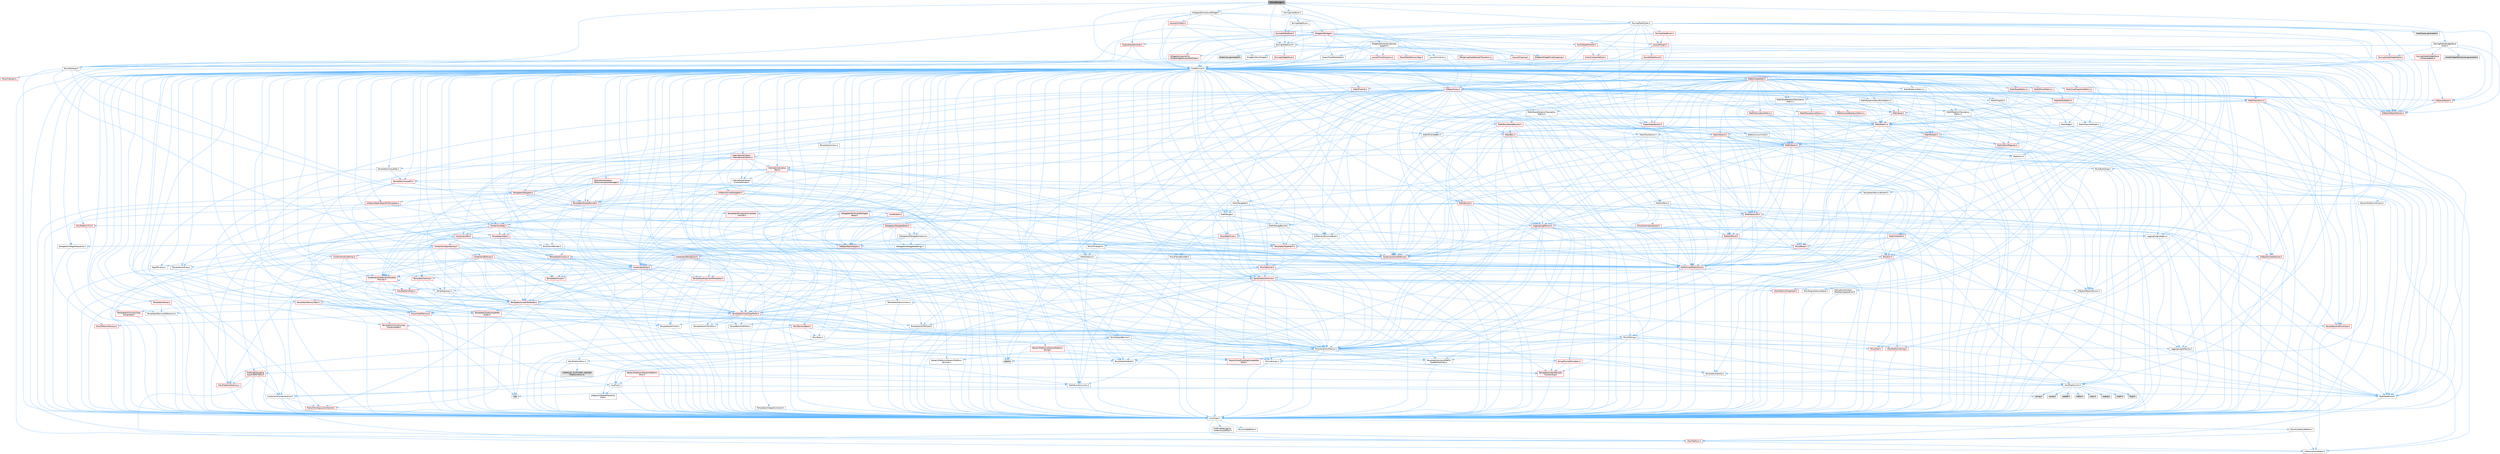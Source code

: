 digraph "SScrollBorder.h"
{
 // INTERACTIVE_SVG=YES
 // LATEX_PDF_SIZE
  bgcolor="transparent";
  edge [fontname=Helvetica,fontsize=10,labelfontname=Helvetica,labelfontsize=10];
  node [fontname=Helvetica,fontsize=10,shape=box,height=0.2,width=0.4];
  Node1 [id="Node000001",label="SScrollBorder.h",height=0.2,width=0.4,color="gray40", fillcolor="grey60", style="filled", fontcolor="black",tooltip=" "];
  Node1 -> Node2 [id="edge1_Node000001_Node000002",color="steelblue1",style="solid",tooltip=" "];
  Node2 [id="Node000002",label="CoreMinimal.h",height=0.2,width=0.4,color="grey40", fillcolor="white", style="filled",URL="$d7/d67/CoreMinimal_8h.html",tooltip=" "];
  Node2 -> Node3 [id="edge2_Node000002_Node000003",color="steelblue1",style="solid",tooltip=" "];
  Node3 [id="Node000003",label="CoreTypes.h",height=0.2,width=0.4,color="grey40", fillcolor="white", style="filled",URL="$dc/dec/CoreTypes_8h.html",tooltip=" "];
  Node3 -> Node4 [id="edge3_Node000003_Node000004",color="steelblue1",style="solid",tooltip=" "];
  Node4 [id="Node000004",label="HAL/Platform.h",height=0.2,width=0.4,color="red", fillcolor="#FFF0F0", style="filled",URL="$d9/dd0/Platform_8h.html",tooltip=" "];
  Node4 -> Node8 [id="edge4_Node000004_Node000008",color="steelblue1",style="solid",tooltip=" "];
  Node8 [id="Node000008",label="PreprocessorHelpers.h",height=0.2,width=0.4,color="grey40", fillcolor="white", style="filled",URL="$db/ddb/PreprocessorHelpers_8h.html",tooltip=" "];
  Node3 -> Node14 [id="edge5_Node000003_Node000014",color="steelblue1",style="solid",tooltip=" "];
  Node14 [id="Node000014",label="ProfilingDebugging\l/UMemoryDefines.h",height=0.2,width=0.4,color="grey40", fillcolor="white", style="filled",URL="$d2/da2/UMemoryDefines_8h.html",tooltip=" "];
  Node3 -> Node15 [id="edge6_Node000003_Node000015",color="steelblue1",style="solid",tooltip=" "];
  Node15 [id="Node000015",label="Misc/CoreMiscDefines.h",height=0.2,width=0.4,color="grey40", fillcolor="white", style="filled",URL="$da/d38/CoreMiscDefines_8h.html",tooltip=" "];
  Node15 -> Node4 [id="edge7_Node000015_Node000004",color="steelblue1",style="solid",tooltip=" "];
  Node15 -> Node8 [id="edge8_Node000015_Node000008",color="steelblue1",style="solid",tooltip=" "];
  Node3 -> Node16 [id="edge9_Node000003_Node000016",color="steelblue1",style="solid",tooltip=" "];
  Node16 [id="Node000016",label="Misc/CoreDefines.h",height=0.2,width=0.4,color="grey40", fillcolor="white", style="filled",URL="$d3/dd2/CoreDefines_8h.html",tooltip=" "];
  Node2 -> Node17 [id="edge10_Node000002_Node000017",color="steelblue1",style="solid",tooltip=" "];
  Node17 [id="Node000017",label="CoreFwd.h",height=0.2,width=0.4,color="grey40", fillcolor="white", style="filled",URL="$d1/d1e/CoreFwd_8h.html",tooltip=" "];
  Node17 -> Node3 [id="edge11_Node000017_Node000003",color="steelblue1",style="solid",tooltip=" "];
  Node17 -> Node18 [id="edge12_Node000017_Node000018",color="steelblue1",style="solid",tooltip=" "];
  Node18 [id="Node000018",label="Containers/ContainersFwd.h",height=0.2,width=0.4,color="grey40", fillcolor="white", style="filled",URL="$d4/d0a/ContainersFwd_8h.html",tooltip=" "];
  Node18 -> Node4 [id="edge13_Node000018_Node000004",color="steelblue1",style="solid",tooltip=" "];
  Node18 -> Node3 [id="edge14_Node000018_Node000003",color="steelblue1",style="solid",tooltip=" "];
  Node18 -> Node19 [id="edge15_Node000018_Node000019",color="steelblue1",style="solid",tooltip=" "];
  Node19 [id="Node000019",label="Traits/IsContiguousContainer.h",height=0.2,width=0.4,color="red", fillcolor="#FFF0F0", style="filled",URL="$d5/d3c/IsContiguousContainer_8h.html",tooltip=" "];
  Node19 -> Node3 [id="edge16_Node000019_Node000003",color="steelblue1",style="solid",tooltip=" "];
  Node17 -> Node22 [id="edge17_Node000017_Node000022",color="steelblue1",style="solid",tooltip=" "];
  Node22 [id="Node000022",label="Math/MathFwd.h",height=0.2,width=0.4,color="grey40", fillcolor="white", style="filled",URL="$d2/d10/MathFwd_8h.html",tooltip=" "];
  Node22 -> Node4 [id="edge18_Node000022_Node000004",color="steelblue1",style="solid",tooltip=" "];
  Node17 -> Node23 [id="edge19_Node000017_Node000023",color="steelblue1",style="solid",tooltip=" "];
  Node23 [id="Node000023",label="UObject/UObjectHierarchy\lFwd.h",height=0.2,width=0.4,color="grey40", fillcolor="white", style="filled",URL="$d3/d13/UObjectHierarchyFwd_8h.html",tooltip=" "];
  Node2 -> Node23 [id="edge20_Node000002_Node000023",color="steelblue1",style="solid",tooltip=" "];
  Node2 -> Node18 [id="edge21_Node000002_Node000018",color="steelblue1",style="solid",tooltip=" "];
  Node2 -> Node24 [id="edge22_Node000002_Node000024",color="steelblue1",style="solid",tooltip=" "];
  Node24 [id="Node000024",label="Misc/VarArgs.h",height=0.2,width=0.4,color="grey40", fillcolor="white", style="filled",URL="$d5/d6f/VarArgs_8h.html",tooltip=" "];
  Node24 -> Node3 [id="edge23_Node000024_Node000003",color="steelblue1",style="solid",tooltip=" "];
  Node2 -> Node25 [id="edge24_Node000002_Node000025",color="steelblue1",style="solid",tooltip=" "];
  Node25 [id="Node000025",label="Logging/LogVerbosity.h",height=0.2,width=0.4,color="grey40", fillcolor="white", style="filled",URL="$d2/d8f/LogVerbosity_8h.html",tooltip=" "];
  Node25 -> Node3 [id="edge25_Node000025_Node000003",color="steelblue1",style="solid",tooltip=" "];
  Node2 -> Node26 [id="edge26_Node000002_Node000026",color="steelblue1",style="solid",tooltip=" "];
  Node26 [id="Node000026",label="Misc/OutputDevice.h",height=0.2,width=0.4,color="grey40", fillcolor="white", style="filled",URL="$d7/d32/OutputDevice_8h.html",tooltip=" "];
  Node26 -> Node17 [id="edge27_Node000026_Node000017",color="steelblue1",style="solid",tooltip=" "];
  Node26 -> Node3 [id="edge28_Node000026_Node000003",color="steelblue1",style="solid",tooltip=" "];
  Node26 -> Node25 [id="edge29_Node000026_Node000025",color="steelblue1",style="solid",tooltip=" "];
  Node26 -> Node24 [id="edge30_Node000026_Node000024",color="steelblue1",style="solid",tooltip=" "];
  Node26 -> Node27 [id="edge31_Node000026_Node000027",color="steelblue1",style="solid",tooltip=" "];
  Node27 [id="Node000027",label="Templates/IsArrayOrRefOf\lTypeByPredicate.h",height=0.2,width=0.4,color="grey40", fillcolor="white", style="filled",URL="$d6/da1/IsArrayOrRefOfTypeByPredicate_8h.html",tooltip=" "];
  Node27 -> Node3 [id="edge32_Node000027_Node000003",color="steelblue1",style="solid",tooltip=" "];
  Node26 -> Node28 [id="edge33_Node000026_Node000028",color="steelblue1",style="solid",tooltip=" "];
  Node28 [id="Node000028",label="Templates/IsValidVariadic\lFunctionArg.h",height=0.2,width=0.4,color="red", fillcolor="#FFF0F0", style="filled",URL="$d0/dc8/IsValidVariadicFunctionArg_8h.html",tooltip=" "];
  Node28 -> Node3 [id="edge34_Node000028_Node000003",color="steelblue1",style="solid",tooltip=" "];
  Node26 -> Node30 [id="edge35_Node000026_Node000030",color="steelblue1",style="solid",tooltip=" "];
  Node30 [id="Node000030",label="Traits/IsCharEncodingCompatible\lWith.h",height=0.2,width=0.4,color="red", fillcolor="#FFF0F0", style="filled",URL="$df/dd1/IsCharEncodingCompatibleWith_8h.html",tooltip=" "];
  Node2 -> Node32 [id="edge36_Node000002_Node000032",color="steelblue1",style="solid",tooltip=" "];
  Node32 [id="Node000032",label="HAL/PlatformCrt.h",height=0.2,width=0.4,color="grey40", fillcolor="white", style="filled",URL="$d8/d75/PlatformCrt_8h.html",tooltip=" "];
  Node32 -> Node33 [id="edge37_Node000032_Node000033",color="steelblue1",style="solid",tooltip=" "];
  Node33 [id="Node000033",label="new",height=0.2,width=0.4,color="grey60", fillcolor="#E0E0E0", style="filled",tooltip=" "];
  Node32 -> Node34 [id="edge38_Node000032_Node000034",color="steelblue1",style="solid",tooltip=" "];
  Node34 [id="Node000034",label="wchar.h",height=0.2,width=0.4,color="grey60", fillcolor="#E0E0E0", style="filled",tooltip=" "];
  Node32 -> Node35 [id="edge39_Node000032_Node000035",color="steelblue1",style="solid",tooltip=" "];
  Node35 [id="Node000035",label="stddef.h",height=0.2,width=0.4,color="grey60", fillcolor="#E0E0E0", style="filled",tooltip=" "];
  Node32 -> Node36 [id="edge40_Node000032_Node000036",color="steelblue1",style="solid",tooltip=" "];
  Node36 [id="Node000036",label="stdlib.h",height=0.2,width=0.4,color="grey60", fillcolor="#E0E0E0", style="filled",tooltip=" "];
  Node32 -> Node37 [id="edge41_Node000032_Node000037",color="steelblue1",style="solid",tooltip=" "];
  Node37 [id="Node000037",label="stdio.h",height=0.2,width=0.4,color="grey60", fillcolor="#E0E0E0", style="filled",tooltip=" "];
  Node32 -> Node38 [id="edge42_Node000032_Node000038",color="steelblue1",style="solid",tooltip=" "];
  Node38 [id="Node000038",label="stdarg.h",height=0.2,width=0.4,color="grey60", fillcolor="#E0E0E0", style="filled",tooltip=" "];
  Node32 -> Node39 [id="edge43_Node000032_Node000039",color="steelblue1",style="solid",tooltip=" "];
  Node39 [id="Node000039",label="math.h",height=0.2,width=0.4,color="grey60", fillcolor="#E0E0E0", style="filled",tooltip=" "];
  Node32 -> Node40 [id="edge44_Node000032_Node000040",color="steelblue1",style="solid",tooltip=" "];
  Node40 [id="Node000040",label="float.h",height=0.2,width=0.4,color="grey60", fillcolor="#E0E0E0", style="filled",tooltip=" "];
  Node32 -> Node41 [id="edge45_Node000032_Node000041",color="steelblue1",style="solid",tooltip=" "];
  Node41 [id="Node000041",label="string.h",height=0.2,width=0.4,color="grey60", fillcolor="#E0E0E0", style="filled",tooltip=" "];
  Node2 -> Node42 [id="edge46_Node000002_Node000042",color="steelblue1",style="solid",tooltip=" "];
  Node42 [id="Node000042",label="HAL/PlatformMisc.h",height=0.2,width=0.4,color="grey40", fillcolor="white", style="filled",URL="$d0/df5/PlatformMisc_8h.html",tooltip=" "];
  Node42 -> Node3 [id="edge47_Node000042_Node000003",color="steelblue1",style="solid",tooltip=" "];
  Node42 -> Node43 [id="edge48_Node000042_Node000043",color="steelblue1",style="solid",tooltip=" "];
  Node43 [id="Node000043",label="GenericPlatform/GenericPlatform\lMisc.h",height=0.2,width=0.4,color="red", fillcolor="#FFF0F0", style="filled",URL="$db/d9a/GenericPlatformMisc_8h.html",tooltip=" "];
  Node43 -> Node17 [id="edge49_Node000043_Node000017",color="steelblue1",style="solid",tooltip=" "];
  Node43 -> Node3 [id="edge50_Node000043_Node000003",color="steelblue1",style="solid",tooltip=" "];
  Node43 -> Node32 [id="edge51_Node000043_Node000032",color="steelblue1",style="solid",tooltip=" "];
  Node43 -> Node47 [id="edge52_Node000043_Node000047",color="steelblue1",style="solid",tooltip=" "];
  Node47 [id="Node000047",label="Math/NumericLimits.h",height=0.2,width=0.4,color="grey40", fillcolor="white", style="filled",URL="$df/d1b/NumericLimits_8h.html",tooltip=" "];
  Node47 -> Node3 [id="edge53_Node000047_Node000003",color="steelblue1",style="solid",tooltip=" "];
  Node42 -> Node52 [id="edge54_Node000042_Node000052",color="steelblue1",style="solid",tooltip=" "];
  Node52 [id="Node000052",label="COMPILED_PLATFORM_HEADER\l(PlatformMisc.h)",height=0.2,width=0.4,color="grey60", fillcolor="#E0E0E0", style="filled",tooltip=" "];
  Node42 -> Node53 [id="edge55_Node000042_Node000053",color="steelblue1",style="solid",tooltip=" "];
  Node53 [id="Node000053",label="ProfilingDebugging\l/CpuProfilerTrace.h",height=0.2,width=0.4,color="red", fillcolor="#FFF0F0", style="filled",URL="$da/dcb/CpuProfilerTrace_8h.html",tooltip=" "];
  Node53 -> Node3 [id="edge56_Node000053_Node000003",color="steelblue1",style="solid",tooltip=" "];
  Node53 -> Node18 [id="edge57_Node000053_Node000018",color="steelblue1",style="solid",tooltip=" "];
  Node53 -> Node54 [id="edge58_Node000053_Node000054",color="steelblue1",style="solid",tooltip=" "];
  Node54 [id="Node000054",label="HAL/PlatformAtomics.h",height=0.2,width=0.4,color="red", fillcolor="#FFF0F0", style="filled",URL="$d3/d36/PlatformAtomics_8h.html",tooltip=" "];
  Node54 -> Node3 [id="edge59_Node000054_Node000003",color="steelblue1",style="solid",tooltip=" "];
  Node53 -> Node8 [id="edge60_Node000053_Node000008",color="steelblue1",style="solid",tooltip=" "];
  Node2 -> Node61 [id="edge61_Node000002_Node000061",color="steelblue1",style="solid",tooltip=" "];
  Node61 [id="Node000061",label="Misc/AssertionMacros.h",height=0.2,width=0.4,color="grey40", fillcolor="white", style="filled",URL="$d0/dfa/AssertionMacros_8h.html",tooltip=" "];
  Node61 -> Node3 [id="edge62_Node000061_Node000003",color="steelblue1",style="solid",tooltip=" "];
  Node61 -> Node4 [id="edge63_Node000061_Node000004",color="steelblue1",style="solid",tooltip=" "];
  Node61 -> Node42 [id="edge64_Node000061_Node000042",color="steelblue1",style="solid",tooltip=" "];
  Node61 -> Node8 [id="edge65_Node000061_Node000008",color="steelblue1",style="solid",tooltip=" "];
  Node61 -> Node62 [id="edge66_Node000061_Node000062",color="steelblue1",style="solid",tooltip=" "];
  Node62 [id="Node000062",label="Templates/EnableIf.h",height=0.2,width=0.4,color="grey40", fillcolor="white", style="filled",URL="$d7/d60/EnableIf_8h.html",tooltip=" "];
  Node62 -> Node3 [id="edge67_Node000062_Node000003",color="steelblue1",style="solid",tooltip=" "];
  Node61 -> Node27 [id="edge68_Node000061_Node000027",color="steelblue1",style="solid",tooltip=" "];
  Node61 -> Node28 [id="edge69_Node000061_Node000028",color="steelblue1",style="solid",tooltip=" "];
  Node61 -> Node30 [id="edge70_Node000061_Node000030",color="steelblue1",style="solid",tooltip=" "];
  Node61 -> Node24 [id="edge71_Node000061_Node000024",color="steelblue1",style="solid",tooltip=" "];
  Node61 -> Node63 [id="edge72_Node000061_Node000063",color="steelblue1",style="solid",tooltip=" "];
  Node63 [id="Node000063",label="String/FormatStringSan.h",height=0.2,width=0.4,color="red", fillcolor="#FFF0F0", style="filled",URL="$d3/d8b/FormatStringSan_8h.html",tooltip=" "];
  Node63 -> Node3 [id="edge73_Node000063_Node000003",color="steelblue1",style="solid",tooltip=" "];
  Node63 -> Node65 [id="edge74_Node000063_Node000065",color="steelblue1",style="solid",tooltip=" "];
  Node65 [id="Node000065",label="Templates/Identity.h",height=0.2,width=0.4,color="grey40", fillcolor="white", style="filled",URL="$d0/dd5/Identity_8h.html",tooltip=" "];
  Node63 -> Node28 [id="edge75_Node000063_Node000028",color="steelblue1",style="solid",tooltip=" "];
  Node63 -> Node18 [id="edge76_Node000063_Node000018",color="steelblue1",style="solid",tooltip=" "];
  Node61 -> Node69 [id="edge77_Node000061_Node000069",color="steelblue1",style="solid",tooltip=" "];
  Node69 [id="Node000069",label="atomic",height=0.2,width=0.4,color="grey60", fillcolor="#E0E0E0", style="filled",tooltip=" "];
  Node2 -> Node70 [id="edge78_Node000002_Node000070",color="steelblue1",style="solid",tooltip=" "];
  Node70 [id="Node000070",label="Templates/IsPointer.h",height=0.2,width=0.4,color="grey40", fillcolor="white", style="filled",URL="$d7/d05/IsPointer_8h.html",tooltip=" "];
  Node70 -> Node3 [id="edge79_Node000070_Node000003",color="steelblue1",style="solid",tooltip=" "];
  Node2 -> Node71 [id="edge80_Node000002_Node000071",color="steelblue1",style="solid",tooltip=" "];
  Node71 [id="Node000071",label="HAL/PlatformMemory.h",height=0.2,width=0.4,color="red", fillcolor="#FFF0F0", style="filled",URL="$de/d68/PlatformMemory_8h.html",tooltip=" "];
  Node71 -> Node3 [id="edge81_Node000071_Node000003",color="steelblue1",style="solid",tooltip=" "];
  Node2 -> Node54 [id="edge82_Node000002_Node000054",color="steelblue1",style="solid",tooltip=" "];
  Node2 -> Node76 [id="edge83_Node000002_Node000076",color="steelblue1",style="solid",tooltip=" "];
  Node76 [id="Node000076",label="Misc/Exec.h",height=0.2,width=0.4,color="grey40", fillcolor="white", style="filled",URL="$de/ddb/Exec_8h.html",tooltip=" "];
  Node76 -> Node3 [id="edge84_Node000076_Node000003",color="steelblue1",style="solid",tooltip=" "];
  Node76 -> Node61 [id="edge85_Node000076_Node000061",color="steelblue1",style="solid",tooltip=" "];
  Node2 -> Node77 [id="edge86_Node000002_Node000077",color="steelblue1",style="solid",tooltip=" "];
  Node77 [id="Node000077",label="HAL/MemoryBase.h",height=0.2,width=0.4,color="red", fillcolor="#FFF0F0", style="filled",URL="$d6/d9f/MemoryBase_8h.html",tooltip=" "];
  Node77 -> Node3 [id="edge87_Node000077_Node000003",color="steelblue1",style="solid",tooltip=" "];
  Node77 -> Node54 [id="edge88_Node000077_Node000054",color="steelblue1",style="solid",tooltip=" "];
  Node77 -> Node32 [id="edge89_Node000077_Node000032",color="steelblue1",style="solid",tooltip=" "];
  Node77 -> Node76 [id="edge90_Node000077_Node000076",color="steelblue1",style="solid",tooltip=" "];
  Node77 -> Node26 [id="edge91_Node000077_Node000026",color="steelblue1",style="solid",tooltip=" "];
  Node2 -> Node87 [id="edge92_Node000002_Node000087",color="steelblue1",style="solid",tooltip=" "];
  Node87 [id="Node000087",label="HAL/UnrealMemory.h",height=0.2,width=0.4,color="red", fillcolor="#FFF0F0", style="filled",URL="$d9/d96/UnrealMemory_8h.html",tooltip=" "];
  Node87 -> Node3 [id="edge93_Node000087_Node000003",color="steelblue1",style="solid",tooltip=" "];
  Node87 -> Node77 [id="edge94_Node000087_Node000077",color="steelblue1",style="solid",tooltip=" "];
  Node87 -> Node71 [id="edge95_Node000087_Node000071",color="steelblue1",style="solid",tooltip=" "];
  Node87 -> Node70 [id="edge96_Node000087_Node000070",color="steelblue1",style="solid",tooltip=" "];
  Node2 -> Node89 [id="edge97_Node000002_Node000089",color="steelblue1",style="solid",tooltip=" "];
  Node89 [id="Node000089",label="Templates/IsArithmetic.h",height=0.2,width=0.4,color="grey40", fillcolor="white", style="filled",URL="$d2/d5d/IsArithmetic_8h.html",tooltip=" "];
  Node89 -> Node3 [id="edge98_Node000089_Node000003",color="steelblue1",style="solid",tooltip=" "];
  Node2 -> Node83 [id="edge99_Node000002_Node000083",color="steelblue1",style="solid",tooltip=" "];
  Node83 [id="Node000083",label="Templates/AndOrNot.h",height=0.2,width=0.4,color="grey40", fillcolor="white", style="filled",URL="$db/d0a/AndOrNot_8h.html",tooltip=" "];
  Node83 -> Node3 [id="edge100_Node000083_Node000003",color="steelblue1",style="solid",tooltip=" "];
  Node2 -> Node90 [id="edge101_Node000002_Node000090",color="steelblue1",style="solid",tooltip=" "];
  Node90 [id="Node000090",label="Templates/IsPODType.h",height=0.2,width=0.4,color="grey40", fillcolor="white", style="filled",URL="$d7/db1/IsPODType_8h.html",tooltip=" "];
  Node90 -> Node3 [id="edge102_Node000090_Node000003",color="steelblue1",style="solid",tooltip=" "];
  Node2 -> Node91 [id="edge103_Node000002_Node000091",color="steelblue1",style="solid",tooltip=" "];
  Node91 [id="Node000091",label="Templates/IsUECoreType.h",height=0.2,width=0.4,color="red", fillcolor="#FFF0F0", style="filled",URL="$d1/db8/IsUECoreType_8h.html",tooltip=" "];
  Node91 -> Node3 [id="edge104_Node000091_Node000003",color="steelblue1",style="solid",tooltip=" "];
  Node2 -> Node84 [id="edge105_Node000002_Node000084",color="steelblue1",style="solid",tooltip=" "];
  Node84 [id="Node000084",label="Templates/IsTriviallyCopy\lConstructible.h",height=0.2,width=0.4,color="red", fillcolor="#FFF0F0", style="filled",URL="$d3/d78/IsTriviallyCopyConstructible_8h.html",tooltip=" "];
  Node84 -> Node3 [id="edge106_Node000084_Node000003",color="steelblue1",style="solid",tooltip=" "];
  Node2 -> Node92 [id="edge107_Node000002_Node000092",color="steelblue1",style="solid",tooltip=" "];
  Node92 [id="Node000092",label="Templates/UnrealTypeTraits.h",height=0.2,width=0.4,color="red", fillcolor="#FFF0F0", style="filled",URL="$d2/d2d/UnrealTypeTraits_8h.html",tooltip=" "];
  Node92 -> Node3 [id="edge108_Node000092_Node000003",color="steelblue1",style="solid",tooltip=" "];
  Node92 -> Node70 [id="edge109_Node000092_Node000070",color="steelblue1",style="solid",tooltip=" "];
  Node92 -> Node61 [id="edge110_Node000092_Node000061",color="steelblue1",style="solid",tooltip=" "];
  Node92 -> Node83 [id="edge111_Node000092_Node000083",color="steelblue1",style="solid",tooltip=" "];
  Node92 -> Node62 [id="edge112_Node000092_Node000062",color="steelblue1",style="solid",tooltip=" "];
  Node92 -> Node89 [id="edge113_Node000092_Node000089",color="steelblue1",style="solid",tooltip=" "];
  Node92 -> Node90 [id="edge114_Node000092_Node000090",color="steelblue1",style="solid",tooltip=" "];
  Node92 -> Node91 [id="edge115_Node000092_Node000091",color="steelblue1",style="solid",tooltip=" "];
  Node92 -> Node84 [id="edge116_Node000092_Node000084",color="steelblue1",style="solid",tooltip=" "];
  Node2 -> Node62 [id="edge117_Node000002_Node000062",color="steelblue1",style="solid",tooltip=" "];
  Node2 -> Node94 [id="edge118_Node000002_Node000094",color="steelblue1",style="solid",tooltip=" "];
  Node94 [id="Node000094",label="Templates/RemoveReference.h",height=0.2,width=0.4,color="grey40", fillcolor="white", style="filled",URL="$da/dbe/RemoveReference_8h.html",tooltip=" "];
  Node94 -> Node3 [id="edge119_Node000094_Node000003",color="steelblue1",style="solid",tooltip=" "];
  Node2 -> Node95 [id="edge120_Node000002_Node000095",color="steelblue1",style="solid",tooltip=" "];
  Node95 [id="Node000095",label="Templates/IntegralConstant.h",height=0.2,width=0.4,color="grey40", fillcolor="white", style="filled",URL="$db/d1b/IntegralConstant_8h.html",tooltip=" "];
  Node95 -> Node3 [id="edge121_Node000095_Node000003",color="steelblue1",style="solid",tooltip=" "];
  Node2 -> Node96 [id="edge122_Node000002_Node000096",color="steelblue1",style="solid",tooltip=" "];
  Node96 [id="Node000096",label="Templates/IsClass.h",height=0.2,width=0.4,color="grey40", fillcolor="white", style="filled",URL="$db/dcb/IsClass_8h.html",tooltip=" "];
  Node96 -> Node3 [id="edge123_Node000096_Node000003",color="steelblue1",style="solid",tooltip=" "];
  Node2 -> Node97 [id="edge124_Node000002_Node000097",color="steelblue1",style="solid",tooltip=" "];
  Node97 [id="Node000097",label="Templates/TypeCompatible\lBytes.h",height=0.2,width=0.4,color="red", fillcolor="#FFF0F0", style="filled",URL="$df/d0a/TypeCompatibleBytes_8h.html",tooltip=" "];
  Node97 -> Node3 [id="edge125_Node000097_Node000003",color="steelblue1",style="solid",tooltip=" "];
  Node97 -> Node41 [id="edge126_Node000097_Node000041",color="steelblue1",style="solid",tooltip=" "];
  Node97 -> Node33 [id="edge127_Node000097_Node000033",color="steelblue1",style="solid",tooltip=" "];
  Node2 -> Node19 [id="edge128_Node000002_Node000019",color="steelblue1",style="solid",tooltip=" "];
  Node2 -> Node98 [id="edge129_Node000002_Node000098",color="steelblue1",style="solid",tooltip=" "];
  Node98 [id="Node000098",label="Templates/UnrealTemplate.h",height=0.2,width=0.4,color="red", fillcolor="#FFF0F0", style="filled",URL="$d4/d24/UnrealTemplate_8h.html",tooltip=" "];
  Node98 -> Node3 [id="edge130_Node000098_Node000003",color="steelblue1",style="solid",tooltip=" "];
  Node98 -> Node70 [id="edge131_Node000098_Node000070",color="steelblue1",style="solid",tooltip=" "];
  Node98 -> Node87 [id="edge132_Node000098_Node000087",color="steelblue1",style="solid",tooltip=" "];
  Node98 -> Node92 [id="edge133_Node000098_Node000092",color="steelblue1",style="solid",tooltip=" "];
  Node98 -> Node94 [id="edge134_Node000098_Node000094",color="steelblue1",style="solid",tooltip=" "];
  Node98 -> Node97 [id="edge135_Node000098_Node000097",color="steelblue1",style="solid",tooltip=" "];
  Node98 -> Node65 [id="edge136_Node000098_Node000065",color="steelblue1",style="solid",tooltip=" "];
  Node98 -> Node19 [id="edge137_Node000098_Node000019",color="steelblue1",style="solid",tooltip=" "];
  Node2 -> Node47 [id="edge138_Node000002_Node000047",color="steelblue1",style="solid",tooltip=" "];
  Node2 -> Node102 [id="edge139_Node000002_Node000102",color="steelblue1",style="solid",tooltip=" "];
  Node102 [id="Node000102",label="HAL/PlatformMath.h",height=0.2,width=0.4,color="red", fillcolor="#FFF0F0", style="filled",URL="$dc/d53/PlatformMath_8h.html",tooltip=" "];
  Node102 -> Node3 [id="edge140_Node000102_Node000003",color="steelblue1",style="solid",tooltip=" "];
  Node2 -> Node85 [id="edge141_Node000002_Node000085",color="steelblue1",style="solid",tooltip=" "];
  Node85 [id="Node000085",label="Templates/IsTriviallyCopy\lAssignable.h",height=0.2,width=0.4,color="red", fillcolor="#FFF0F0", style="filled",URL="$d2/df2/IsTriviallyCopyAssignable_8h.html",tooltip=" "];
  Node85 -> Node3 [id="edge142_Node000085_Node000003",color="steelblue1",style="solid",tooltip=" "];
  Node2 -> Node110 [id="edge143_Node000002_Node000110",color="steelblue1",style="solid",tooltip=" "];
  Node110 [id="Node000110",label="Templates/MemoryOps.h",height=0.2,width=0.4,color="red", fillcolor="#FFF0F0", style="filled",URL="$db/dea/MemoryOps_8h.html",tooltip=" "];
  Node110 -> Node3 [id="edge144_Node000110_Node000003",color="steelblue1",style="solid",tooltip=" "];
  Node110 -> Node87 [id="edge145_Node000110_Node000087",color="steelblue1",style="solid",tooltip=" "];
  Node110 -> Node85 [id="edge146_Node000110_Node000085",color="steelblue1",style="solid",tooltip=" "];
  Node110 -> Node84 [id="edge147_Node000110_Node000084",color="steelblue1",style="solid",tooltip=" "];
  Node110 -> Node92 [id="edge148_Node000110_Node000092",color="steelblue1",style="solid",tooltip=" "];
  Node110 -> Node33 [id="edge149_Node000110_Node000033",color="steelblue1",style="solid",tooltip=" "];
  Node2 -> Node111 [id="edge150_Node000002_Node000111",color="steelblue1",style="solid",tooltip=" "];
  Node111 [id="Node000111",label="Containers/ContainerAllocation\lPolicies.h",height=0.2,width=0.4,color="red", fillcolor="#FFF0F0", style="filled",URL="$d7/dff/ContainerAllocationPolicies_8h.html",tooltip=" "];
  Node111 -> Node3 [id="edge151_Node000111_Node000003",color="steelblue1",style="solid",tooltip=" "];
  Node111 -> Node111 [id="edge152_Node000111_Node000111",color="steelblue1",style="solid",tooltip=" "];
  Node111 -> Node102 [id="edge153_Node000111_Node000102",color="steelblue1",style="solid",tooltip=" "];
  Node111 -> Node87 [id="edge154_Node000111_Node000087",color="steelblue1",style="solid",tooltip=" "];
  Node111 -> Node47 [id="edge155_Node000111_Node000047",color="steelblue1",style="solid",tooltip=" "];
  Node111 -> Node61 [id="edge156_Node000111_Node000061",color="steelblue1",style="solid",tooltip=" "];
  Node111 -> Node110 [id="edge157_Node000111_Node000110",color="steelblue1",style="solid",tooltip=" "];
  Node111 -> Node97 [id="edge158_Node000111_Node000097",color="steelblue1",style="solid",tooltip=" "];
  Node2 -> Node114 [id="edge159_Node000002_Node000114",color="steelblue1",style="solid",tooltip=" "];
  Node114 [id="Node000114",label="Templates/IsEnumClass.h",height=0.2,width=0.4,color="grey40", fillcolor="white", style="filled",URL="$d7/d15/IsEnumClass_8h.html",tooltip=" "];
  Node114 -> Node3 [id="edge160_Node000114_Node000003",color="steelblue1",style="solid",tooltip=" "];
  Node114 -> Node83 [id="edge161_Node000114_Node000083",color="steelblue1",style="solid",tooltip=" "];
  Node2 -> Node115 [id="edge162_Node000002_Node000115",color="steelblue1",style="solid",tooltip=" "];
  Node115 [id="Node000115",label="HAL/PlatformProperties.h",height=0.2,width=0.4,color="red", fillcolor="#FFF0F0", style="filled",URL="$d9/db0/PlatformProperties_8h.html",tooltip=" "];
  Node115 -> Node3 [id="edge163_Node000115_Node000003",color="steelblue1",style="solid",tooltip=" "];
  Node2 -> Node118 [id="edge164_Node000002_Node000118",color="steelblue1",style="solid",tooltip=" "];
  Node118 [id="Node000118",label="Misc/EngineVersionBase.h",height=0.2,width=0.4,color="grey40", fillcolor="white", style="filled",URL="$d5/d2b/EngineVersionBase_8h.html",tooltip=" "];
  Node118 -> Node3 [id="edge165_Node000118_Node000003",color="steelblue1",style="solid",tooltip=" "];
  Node2 -> Node119 [id="edge166_Node000002_Node000119",color="steelblue1",style="solid",tooltip=" "];
  Node119 [id="Node000119",label="Internationalization\l/TextNamespaceFwd.h",height=0.2,width=0.4,color="grey40", fillcolor="white", style="filled",URL="$d8/d97/TextNamespaceFwd_8h.html",tooltip=" "];
  Node119 -> Node3 [id="edge167_Node000119_Node000003",color="steelblue1",style="solid",tooltip=" "];
  Node2 -> Node120 [id="edge168_Node000002_Node000120",color="steelblue1",style="solid",tooltip=" "];
  Node120 [id="Node000120",label="Serialization/Archive.h",height=0.2,width=0.4,color="red", fillcolor="#FFF0F0", style="filled",URL="$d7/d3b/Archive_8h.html",tooltip=" "];
  Node120 -> Node17 [id="edge169_Node000120_Node000017",color="steelblue1",style="solid",tooltip=" "];
  Node120 -> Node3 [id="edge170_Node000120_Node000003",color="steelblue1",style="solid",tooltip=" "];
  Node120 -> Node115 [id="edge171_Node000120_Node000115",color="steelblue1",style="solid",tooltip=" "];
  Node120 -> Node119 [id="edge172_Node000120_Node000119",color="steelblue1",style="solid",tooltip=" "];
  Node120 -> Node22 [id="edge173_Node000120_Node000022",color="steelblue1",style="solid",tooltip=" "];
  Node120 -> Node61 [id="edge174_Node000120_Node000061",color="steelblue1",style="solid",tooltip=" "];
  Node120 -> Node118 [id="edge175_Node000120_Node000118",color="steelblue1",style="solid",tooltip=" "];
  Node120 -> Node24 [id="edge176_Node000120_Node000024",color="steelblue1",style="solid",tooltip=" "];
  Node120 -> Node62 [id="edge177_Node000120_Node000062",color="steelblue1",style="solid",tooltip=" "];
  Node120 -> Node27 [id="edge178_Node000120_Node000027",color="steelblue1",style="solid",tooltip=" "];
  Node120 -> Node114 [id="edge179_Node000120_Node000114",color="steelblue1",style="solid",tooltip=" "];
  Node120 -> Node28 [id="edge180_Node000120_Node000028",color="steelblue1",style="solid",tooltip=" "];
  Node120 -> Node98 [id="edge181_Node000120_Node000098",color="steelblue1",style="solid",tooltip=" "];
  Node120 -> Node30 [id="edge182_Node000120_Node000030",color="steelblue1",style="solid",tooltip=" "];
  Node120 -> Node123 [id="edge183_Node000120_Node000123",color="steelblue1",style="solid",tooltip=" "];
  Node123 [id="Node000123",label="UObject/ObjectVersion.h",height=0.2,width=0.4,color="grey40", fillcolor="white", style="filled",URL="$da/d63/ObjectVersion_8h.html",tooltip=" "];
  Node123 -> Node3 [id="edge184_Node000123_Node000003",color="steelblue1",style="solid",tooltip=" "];
  Node2 -> Node124 [id="edge185_Node000002_Node000124",color="steelblue1",style="solid",tooltip=" "];
  Node124 [id="Node000124",label="Templates/Less.h",height=0.2,width=0.4,color="grey40", fillcolor="white", style="filled",URL="$de/dc8/Less_8h.html",tooltip=" "];
  Node124 -> Node3 [id="edge186_Node000124_Node000003",color="steelblue1",style="solid",tooltip=" "];
  Node124 -> Node98 [id="edge187_Node000124_Node000098",color="steelblue1",style="solid",tooltip=" "];
  Node2 -> Node125 [id="edge188_Node000002_Node000125",color="steelblue1",style="solid",tooltip=" "];
  Node125 [id="Node000125",label="Templates/Sorting.h",height=0.2,width=0.4,color="red", fillcolor="#FFF0F0", style="filled",URL="$d3/d9e/Sorting_8h.html",tooltip=" "];
  Node125 -> Node3 [id="edge189_Node000125_Node000003",color="steelblue1",style="solid",tooltip=" "];
  Node125 -> Node102 [id="edge190_Node000125_Node000102",color="steelblue1",style="solid",tooltip=" "];
  Node125 -> Node124 [id="edge191_Node000125_Node000124",color="steelblue1",style="solid",tooltip=" "];
  Node2 -> Node136 [id="edge192_Node000002_Node000136",color="steelblue1",style="solid",tooltip=" "];
  Node136 [id="Node000136",label="Misc/Char.h",height=0.2,width=0.4,color="red", fillcolor="#FFF0F0", style="filled",URL="$d0/d58/Char_8h.html",tooltip=" "];
  Node136 -> Node3 [id="edge193_Node000136_Node000003",color="steelblue1",style="solid",tooltip=" "];
  Node2 -> Node139 [id="edge194_Node000002_Node000139",color="steelblue1",style="solid",tooltip=" "];
  Node139 [id="Node000139",label="GenericPlatform/GenericPlatform\lStricmp.h",height=0.2,width=0.4,color="grey40", fillcolor="white", style="filled",URL="$d2/d86/GenericPlatformStricmp_8h.html",tooltip=" "];
  Node139 -> Node3 [id="edge195_Node000139_Node000003",color="steelblue1",style="solid",tooltip=" "];
  Node2 -> Node140 [id="edge196_Node000002_Node000140",color="steelblue1",style="solid",tooltip=" "];
  Node140 [id="Node000140",label="GenericPlatform/GenericPlatform\lString.h",height=0.2,width=0.4,color="red", fillcolor="#FFF0F0", style="filled",URL="$dd/d20/GenericPlatformString_8h.html",tooltip=" "];
  Node140 -> Node3 [id="edge197_Node000140_Node000003",color="steelblue1",style="solid",tooltip=" "];
  Node140 -> Node139 [id="edge198_Node000140_Node000139",color="steelblue1",style="solid",tooltip=" "];
  Node140 -> Node62 [id="edge199_Node000140_Node000062",color="steelblue1",style="solid",tooltip=" "];
  Node140 -> Node30 [id="edge200_Node000140_Node000030",color="steelblue1",style="solid",tooltip=" "];
  Node2 -> Node73 [id="edge201_Node000002_Node000073",color="steelblue1",style="solid",tooltip=" "];
  Node73 [id="Node000073",label="HAL/PlatformString.h",height=0.2,width=0.4,color="red", fillcolor="#FFF0F0", style="filled",URL="$db/db5/PlatformString_8h.html",tooltip=" "];
  Node73 -> Node3 [id="edge202_Node000073_Node000003",color="steelblue1",style="solid",tooltip=" "];
  Node2 -> Node143 [id="edge203_Node000002_Node000143",color="steelblue1",style="solid",tooltip=" "];
  Node143 [id="Node000143",label="Misc/CString.h",height=0.2,width=0.4,color="grey40", fillcolor="white", style="filled",URL="$d2/d49/CString_8h.html",tooltip=" "];
  Node143 -> Node3 [id="edge204_Node000143_Node000003",color="steelblue1",style="solid",tooltip=" "];
  Node143 -> Node32 [id="edge205_Node000143_Node000032",color="steelblue1",style="solid",tooltip=" "];
  Node143 -> Node73 [id="edge206_Node000143_Node000073",color="steelblue1",style="solid",tooltip=" "];
  Node143 -> Node61 [id="edge207_Node000143_Node000061",color="steelblue1",style="solid",tooltip=" "];
  Node143 -> Node136 [id="edge208_Node000143_Node000136",color="steelblue1",style="solid",tooltip=" "];
  Node143 -> Node24 [id="edge209_Node000143_Node000024",color="steelblue1",style="solid",tooltip=" "];
  Node143 -> Node27 [id="edge210_Node000143_Node000027",color="steelblue1",style="solid",tooltip=" "];
  Node143 -> Node28 [id="edge211_Node000143_Node000028",color="steelblue1",style="solid",tooltip=" "];
  Node143 -> Node30 [id="edge212_Node000143_Node000030",color="steelblue1",style="solid",tooltip=" "];
  Node2 -> Node144 [id="edge213_Node000002_Node000144",color="steelblue1",style="solid",tooltip=" "];
  Node144 [id="Node000144",label="Misc/Crc.h",height=0.2,width=0.4,color="red", fillcolor="#FFF0F0", style="filled",URL="$d4/dd2/Crc_8h.html",tooltip=" "];
  Node144 -> Node3 [id="edge214_Node000144_Node000003",color="steelblue1",style="solid",tooltip=" "];
  Node144 -> Node73 [id="edge215_Node000144_Node000073",color="steelblue1",style="solid",tooltip=" "];
  Node144 -> Node61 [id="edge216_Node000144_Node000061",color="steelblue1",style="solid",tooltip=" "];
  Node144 -> Node143 [id="edge217_Node000144_Node000143",color="steelblue1",style="solid",tooltip=" "];
  Node144 -> Node136 [id="edge218_Node000144_Node000136",color="steelblue1",style="solid",tooltip=" "];
  Node144 -> Node92 [id="edge219_Node000144_Node000092",color="steelblue1",style="solid",tooltip=" "];
  Node2 -> Node135 [id="edge220_Node000002_Node000135",color="steelblue1",style="solid",tooltip=" "];
  Node135 [id="Node000135",label="Math/UnrealMathUtility.h",height=0.2,width=0.4,color="red", fillcolor="#FFF0F0", style="filled",URL="$db/db8/UnrealMathUtility_8h.html",tooltip=" "];
  Node135 -> Node3 [id="edge221_Node000135_Node000003",color="steelblue1",style="solid",tooltip=" "];
  Node135 -> Node61 [id="edge222_Node000135_Node000061",color="steelblue1",style="solid",tooltip=" "];
  Node135 -> Node102 [id="edge223_Node000135_Node000102",color="steelblue1",style="solid",tooltip=" "];
  Node135 -> Node22 [id="edge224_Node000135_Node000022",color="steelblue1",style="solid",tooltip=" "];
  Node135 -> Node65 [id="edge225_Node000135_Node000065",color="steelblue1",style="solid",tooltip=" "];
  Node2 -> Node145 [id="edge226_Node000002_Node000145",color="steelblue1",style="solid",tooltip=" "];
  Node145 [id="Node000145",label="Containers/UnrealString.h",height=0.2,width=0.4,color="red", fillcolor="#FFF0F0", style="filled",URL="$d5/dba/UnrealString_8h.html",tooltip=" "];
  Node2 -> Node149 [id="edge227_Node000002_Node000149",color="steelblue1",style="solid",tooltip=" "];
  Node149 [id="Node000149",label="Containers/Array.h",height=0.2,width=0.4,color="red", fillcolor="#FFF0F0", style="filled",URL="$df/dd0/Array_8h.html",tooltip=" "];
  Node149 -> Node3 [id="edge228_Node000149_Node000003",color="steelblue1",style="solid",tooltip=" "];
  Node149 -> Node61 [id="edge229_Node000149_Node000061",color="steelblue1",style="solid",tooltip=" "];
  Node149 -> Node87 [id="edge230_Node000149_Node000087",color="steelblue1",style="solid",tooltip=" "];
  Node149 -> Node92 [id="edge231_Node000149_Node000092",color="steelblue1",style="solid",tooltip=" "];
  Node149 -> Node98 [id="edge232_Node000149_Node000098",color="steelblue1",style="solid",tooltip=" "];
  Node149 -> Node111 [id="edge233_Node000149_Node000111",color="steelblue1",style="solid",tooltip=" "];
  Node149 -> Node120 [id="edge234_Node000149_Node000120",color="steelblue1",style="solid",tooltip=" "];
  Node149 -> Node128 [id="edge235_Node000149_Node000128",color="steelblue1",style="solid",tooltip=" "];
  Node128 [id="Node000128",label="Templates/Invoke.h",height=0.2,width=0.4,color="red", fillcolor="#FFF0F0", style="filled",URL="$d7/deb/Invoke_8h.html",tooltip=" "];
  Node128 -> Node3 [id="edge236_Node000128_Node000003",color="steelblue1",style="solid",tooltip=" "];
  Node128 -> Node98 [id="edge237_Node000128_Node000098",color="steelblue1",style="solid",tooltip=" "];
  Node149 -> Node124 [id="edge238_Node000149_Node000124",color="steelblue1",style="solid",tooltip=" "];
  Node149 -> Node125 [id="edge239_Node000149_Node000125",color="steelblue1",style="solid",tooltip=" "];
  Node149 -> Node172 [id="edge240_Node000149_Node000172",color="steelblue1",style="solid",tooltip=" "];
  Node172 [id="Node000172",label="Templates/AlignmentTemplates.h",height=0.2,width=0.4,color="red", fillcolor="#FFF0F0", style="filled",URL="$dd/d32/AlignmentTemplates_8h.html",tooltip=" "];
  Node172 -> Node3 [id="edge241_Node000172_Node000003",color="steelblue1",style="solid",tooltip=" "];
  Node172 -> Node70 [id="edge242_Node000172_Node000070",color="steelblue1",style="solid",tooltip=" "];
  Node2 -> Node173 [id="edge243_Node000002_Node000173",color="steelblue1",style="solid",tooltip=" "];
  Node173 [id="Node000173",label="Misc/FrameNumber.h",height=0.2,width=0.4,color="grey40", fillcolor="white", style="filled",URL="$dd/dbd/FrameNumber_8h.html",tooltip=" "];
  Node173 -> Node3 [id="edge244_Node000173_Node000003",color="steelblue1",style="solid",tooltip=" "];
  Node173 -> Node47 [id="edge245_Node000173_Node000047",color="steelblue1",style="solid",tooltip=" "];
  Node173 -> Node135 [id="edge246_Node000173_Node000135",color="steelblue1",style="solid",tooltip=" "];
  Node173 -> Node62 [id="edge247_Node000173_Node000062",color="steelblue1",style="solid",tooltip=" "];
  Node173 -> Node92 [id="edge248_Node000173_Node000092",color="steelblue1",style="solid",tooltip=" "];
  Node2 -> Node174 [id="edge249_Node000002_Node000174",color="steelblue1",style="solid",tooltip=" "];
  Node174 [id="Node000174",label="Misc/Timespan.h",height=0.2,width=0.4,color="grey40", fillcolor="white", style="filled",URL="$da/dd9/Timespan_8h.html",tooltip=" "];
  Node174 -> Node3 [id="edge250_Node000174_Node000003",color="steelblue1",style="solid",tooltip=" "];
  Node174 -> Node175 [id="edge251_Node000174_Node000175",color="steelblue1",style="solid",tooltip=" "];
  Node175 [id="Node000175",label="Math/Interval.h",height=0.2,width=0.4,color="grey40", fillcolor="white", style="filled",URL="$d1/d55/Interval_8h.html",tooltip=" "];
  Node175 -> Node3 [id="edge252_Node000175_Node000003",color="steelblue1",style="solid",tooltip=" "];
  Node175 -> Node89 [id="edge253_Node000175_Node000089",color="steelblue1",style="solid",tooltip=" "];
  Node175 -> Node92 [id="edge254_Node000175_Node000092",color="steelblue1",style="solid",tooltip=" "];
  Node175 -> Node47 [id="edge255_Node000175_Node000047",color="steelblue1",style="solid",tooltip=" "];
  Node175 -> Node135 [id="edge256_Node000175_Node000135",color="steelblue1",style="solid",tooltip=" "];
  Node174 -> Node135 [id="edge257_Node000174_Node000135",color="steelblue1",style="solid",tooltip=" "];
  Node174 -> Node61 [id="edge258_Node000174_Node000061",color="steelblue1",style="solid",tooltip=" "];
  Node2 -> Node176 [id="edge259_Node000002_Node000176",color="steelblue1",style="solid",tooltip=" "];
  Node176 [id="Node000176",label="Containers/StringConv.h",height=0.2,width=0.4,color="red", fillcolor="#FFF0F0", style="filled",URL="$d3/ddf/StringConv_8h.html",tooltip=" "];
  Node176 -> Node3 [id="edge260_Node000176_Node000003",color="steelblue1",style="solid",tooltip=" "];
  Node176 -> Node61 [id="edge261_Node000176_Node000061",color="steelblue1",style="solid",tooltip=" "];
  Node176 -> Node111 [id="edge262_Node000176_Node000111",color="steelblue1",style="solid",tooltip=" "];
  Node176 -> Node149 [id="edge263_Node000176_Node000149",color="steelblue1",style="solid",tooltip=" "];
  Node176 -> Node143 [id="edge264_Node000176_Node000143",color="steelblue1",style="solid",tooltip=" "];
  Node176 -> Node177 [id="edge265_Node000176_Node000177",color="steelblue1",style="solid",tooltip=" "];
  Node177 [id="Node000177",label="Templates/IsArray.h",height=0.2,width=0.4,color="grey40", fillcolor="white", style="filled",URL="$d8/d8d/IsArray_8h.html",tooltip=" "];
  Node177 -> Node3 [id="edge266_Node000177_Node000003",color="steelblue1",style="solid",tooltip=" "];
  Node176 -> Node98 [id="edge267_Node000176_Node000098",color="steelblue1",style="solid",tooltip=" "];
  Node176 -> Node92 [id="edge268_Node000176_Node000092",color="steelblue1",style="solid",tooltip=" "];
  Node176 -> Node30 [id="edge269_Node000176_Node000030",color="steelblue1",style="solid",tooltip=" "];
  Node176 -> Node19 [id="edge270_Node000176_Node000019",color="steelblue1",style="solid",tooltip=" "];
  Node2 -> Node178 [id="edge271_Node000002_Node000178",color="steelblue1",style="solid",tooltip=" "];
  Node178 [id="Node000178",label="UObject/UnrealNames.h",height=0.2,width=0.4,color="red", fillcolor="#FFF0F0", style="filled",URL="$d8/db1/UnrealNames_8h.html",tooltip=" "];
  Node178 -> Node3 [id="edge272_Node000178_Node000003",color="steelblue1",style="solid",tooltip=" "];
  Node2 -> Node180 [id="edge273_Node000002_Node000180",color="steelblue1",style="solid",tooltip=" "];
  Node180 [id="Node000180",label="UObject/NameTypes.h",height=0.2,width=0.4,color="red", fillcolor="#FFF0F0", style="filled",URL="$d6/d35/NameTypes_8h.html",tooltip=" "];
  Node180 -> Node3 [id="edge274_Node000180_Node000003",color="steelblue1",style="solid",tooltip=" "];
  Node180 -> Node61 [id="edge275_Node000180_Node000061",color="steelblue1",style="solid",tooltip=" "];
  Node180 -> Node87 [id="edge276_Node000180_Node000087",color="steelblue1",style="solid",tooltip=" "];
  Node180 -> Node92 [id="edge277_Node000180_Node000092",color="steelblue1",style="solid",tooltip=" "];
  Node180 -> Node98 [id="edge278_Node000180_Node000098",color="steelblue1",style="solid",tooltip=" "];
  Node180 -> Node145 [id="edge279_Node000180_Node000145",color="steelblue1",style="solid",tooltip=" "];
  Node180 -> Node176 [id="edge280_Node000180_Node000176",color="steelblue1",style="solid",tooltip=" "];
  Node180 -> Node178 [id="edge281_Node000180_Node000178",color="steelblue1",style="solid",tooltip=" "];
  Node2 -> Node188 [id="edge282_Node000002_Node000188",color="steelblue1",style="solid",tooltip=" "];
  Node188 [id="Node000188",label="Misc/Parse.h",height=0.2,width=0.4,color="red", fillcolor="#FFF0F0", style="filled",URL="$dc/d71/Parse_8h.html",tooltip=" "];
  Node188 -> Node145 [id="edge283_Node000188_Node000145",color="steelblue1",style="solid",tooltip=" "];
  Node188 -> Node3 [id="edge284_Node000188_Node000003",color="steelblue1",style="solid",tooltip=" "];
  Node188 -> Node32 [id="edge285_Node000188_Node000032",color="steelblue1",style="solid",tooltip=" "];
  Node188 -> Node189 [id="edge286_Node000188_Node000189",color="steelblue1",style="solid",tooltip=" "];
  Node189 [id="Node000189",label="Templates/Function.h",height=0.2,width=0.4,color="red", fillcolor="#FFF0F0", style="filled",URL="$df/df5/Function_8h.html",tooltip=" "];
  Node189 -> Node3 [id="edge287_Node000189_Node000003",color="steelblue1",style="solid",tooltip=" "];
  Node189 -> Node61 [id="edge288_Node000189_Node000061",color="steelblue1",style="solid",tooltip=" "];
  Node189 -> Node87 [id="edge289_Node000189_Node000087",color="steelblue1",style="solid",tooltip=" "];
  Node189 -> Node92 [id="edge290_Node000189_Node000092",color="steelblue1",style="solid",tooltip=" "];
  Node189 -> Node128 [id="edge291_Node000189_Node000128",color="steelblue1",style="solid",tooltip=" "];
  Node189 -> Node98 [id="edge292_Node000189_Node000098",color="steelblue1",style="solid",tooltip=" "];
  Node189 -> Node135 [id="edge293_Node000189_Node000135",color="steelblue1",style="solid",tooltip=" "];
  Node189 -> Node33 [id="edge294_Node000189_Node000033",color="steelblue1",style="solid",tooltip=" "];
  Node2 -> Node172 [id="edge295_Node000002_Node000172",color="steelblue1",style="solid",tooltip=" "];
  Node2 -> Node191 [id="edge296_Node000002_Node000191",color="steelblue1",style="solid",tooltip=" "];
  Node191 [id="Node000191",label="Misc/StructBuilder.h",height=0.2,width=0.4,color="grey40", fillcolor="white", style="filled",URL="$d9/db3/StructBuilder_8h.html",tooltip=" "];
  Node191 -> Node3 [id="edge297_Node000191_Node000003",color="steelblue1",style="solid",tooltip=" "];
  Node191 -> Node135 [id="edge298_Node000191_Node000135",color="steelblue1",style="solid",tooltip=" "];
  Node191 -> Node172 [id="edge299_Node000191_Node000172",color="steelblue1",style="solid",tooltip=" "];
  Node2 -> Node104 [id="edge300_Node000002_Node000104",color="steelblue1",style="solid",tooltip=" "];
  Node104 [id="Node000104",label="Templates/Decay.h",height=0.2,width=0.4,color="red", fillcolor="#FFF0F0", style="filled",URL="$dd/d0f/Decay_8h.html",tooltip=" "];
  Node104 -> Node3 [id="edge301_Node000104_Node000003",color="steelblue1",style="solid",tooltip=" "];
  Node104 -> Node94 [id="edge302_Node000104_Node000094",color="steelblue1",style="solid",tooltip=" "];
  Node2 -> Node192 [id="edge303_Node000002_Node000192",color="steelblue1",style="solid",tooltip=" "];
  Node192 [id="Node000192",label="Templates/PointerIsConvertible\lFromTo.h",height=0.2,width=0.4,color="red", fillcolor="#FFF0F0", style="filled",URL="$d6/d65/PointerIsConvertibleFromTo_8h.html",tooltip=" "];
  Node192 -> Node3 [id="edge304_Node000192_Node000003",color="steelblue1",style="solid",tooltip=" "];
  Node2 -> Node128 [id="edge305_Node000002_Node000128",color="steelblue1",style="solid",tooltip=" "];
  Node2 -> Node189 [id="edge306_Node000002_Node000189",color="steelblue1",style="solid",tooltip=" "];
  Node2 -> Node161 [id="edge307_Node000002_Node000161",color="steelblue1",style="solid",tooltip=" "];
  Node161 [id="Node000161",label="Templates/TypeHash.h",height=0.2,width=0.4,color="red", fillcolor="#FFF0F0", style="filled",URL="$d1/d62/TypeHash_8h.html",tooltip=" "];
  Node161 -> Node3 [id="edge308_Node000161_Node000003",color="steelblue1",style="solid",tooltip=" "];
  Node161 -> Node144 [id="edge309_Node000161_Node000144",color="steelblue1",style="solid",tooltip=" "];
  Node2 -> Node193 [id="edge310_Node000002_Node000193",color="steelblue1",style="solid",tooltip=" "];
  Node193 [id="Node000193",label="Containers/ScriptArray.h",height=0.2,width=0.4,color="red", fillcolor="#FFF0F0", style="filled",URL="$dc/daf/ScriptArray_8h.html",tooltip=" "];
  Node193 -> Node3 [id="edge311_Node000193_Node000003",color="steelblue1",style="solid",tooltip=" "];
  Node193 -> Node61 [id="edge312_Node000193_Node000061",color="steelblue1",style="solid",tooltip=" "];
  Node193 -> Node87 [id="edge313_Node000193_Node000087",color="steelblue1",style="solid",tooltip=" "];
  Node193 -> Node111 [id="edge314_Node000193_Node000111",color="steelblue1",style="solid",tooltip=" "];
  Node193 -> Node149 [id="edge315_Node000193_Node000149",color="steelblue1",style="solid",tooltip=" "];
  Node2 -> Node194 [id="edge316_Node000002_Node000194",color="steelblue1",style="solid",tooltip=" "];
  Node194 [id="Node000194",label="Containers/BitArray.h",height=0.2,width=0.4,color="red", fillcolor="#FFF0F0", style="filled",URL="$d1/de4/BitArray_8h.html",tooltip=" "];
  Node194 -> Node111 [id="edge317_Node000194_Node000111",color="steelblue1",style="solid",tooltip=" "];
  Node194 -> Node3 [id="edge318_Node000194_Node000003",color="steelblue1",style="solid",tooltip=" "];
  Node194 -> Node54 [id="edge319_Node000194_Node000054",color="steelblue1",style="solid",tooltip=" "];
  Node194 -> Node87 [id="edge320_Node000194_Node000087",color="steelblue1",style="solid",tooltip=" "];
  Node194 -> Node135 [id="edge321_Node000194_Node000135",color="steelblue1",style="solid",tooltip=" "];
  Node194 -> Node61 [id="edge322_Node000194_Node000061",color="steelblue1",style="solid",tooltip=" "];
  Node194 -> Node120 [id="edge323_Node000194_Node000120",color="steelblue1",style="solid",tooltip=" "];
  Node194 -> Node62 [id="edge324_Node000194_Node000062",color="steelblue1",style="solid",tooltip=" "];
  Node194 -> Node128 [id="edge325_Node000194_Node000128",color="steelblue1",style="solid",tooltip=" "];
  Node194 -> Node98 [id="edge326_Node000194_Node000098",color="steelblue1",style="solid",tooltip=" "];
  Node194 -> Node92 [id="edge327_Node000194_Node000092",color="steelblue1",style="solid",tooltip=" "];
  Node2 -> Node195 [id="edge328_Node000002_Node000195",color="steelblue1",style="solid",tooltip=" "];
  Node195 [id="Node000195",label="Containers/SparseArray.h",height=0.2,width=0.4,color="red", fillcolor="#FFF0F0", style="filled",URL="$d5/dbf/SparseArray_8h.html",tooltip=" "];
  Node195 -> Node3 [id="edge329_Node000195_Node000003",color="steelblue1",style="solid",tooltip=" "];
  Node195 -> Node61 [id="edge330_Node000195_Node000061",color="steelblue1",style="solid",tooltip=" "];
  Node195 -> Node87 [id="edge331_Node000195_Node000087",color="steelblue1",style="solid",tooltip=" "];
  Node195 -> Node92 [id="edge332_Node000195_Node000092",color="steelblue1",style="solid",tooltip=" "];
  Node195 -> Node98 [id="edge333_Node000195_Node000098",color="steelblue1",style="solid",tooltip=" "];
  Node195 -> Node111 [id="edge334_Node000195_Node000111",color="steelblue1",style="solid",tooltip=" "];
  Node195 -> Node124 [id="edge335_Node000195_Node000124",color="steelblue1",style="solid",tooltip=" "];
  Node195 -> Node149 [id="edge336_Node000195_Node000149",color="steelblue1",style="solid",tooltip=" "];
  Node195 -> Node135 [id="edge337_Node000195_Node000135",color="steelblue1",style="solid",tooltip=" "];
  Node195 -> Node193 [id="edge338_Node000195_Node000193",color="steelblue1",style="solid",tooltip=" "];
  Node195 -> Node194 [id="edge339_Node000195_Node000194",color="steelblue1",style="solid",tooltip=" "];
  Node195 -> Node145 [id="edge340_Node000195_Node000145",color="steelblue1",style="solid",tooltip=" "];
  Node2 -> Node211 [id="edge341_Node000002_Node000211",color="steelblue1",style="solid",tooltip=" "];
  Node211 [id="Node000211",label="Containers/Set.h",height=0.2,width=0.4,color="red", fillcolor="#FFF0F0", style="filled",URL="$d4/d45/Set_8h.html",tooltip=" "];
  Node211 -> Node111 [id="edge342_Node000211_Node000111",color="steelblue1",style="solid",tooltip=" "];
  Node211 -> Node195 [id="edge343_Node000211_Node000195",color="steelblue1",style="solid",tooltip=" "];
  Node211 -> Node18 [id="edge344_Node000211_Node000018",color="steelblue1",style="solid",tooltip=" "];
  Node211 -> Node135 [id="edge345_Node000211_Node000135",color="steelblue1",style="solid",tooltip=" "];
  Node211 -> Node61 [id="edge346_Node000211_Node000061",color="steelblue1",style="solid",tooltip=" "];
  Node211 -> Node191 [id="edge347_Node000211_Node000191",color="steelblue1",style="solid",tooltip=" "];
  Node211 -> Node189 [id="edge348_Node000211_Node000189",color="steelblue1",style="solid",tooltip=" "];
  Node211 -> Node125 [id="edge349_Node000211_Node000125",color="steelblue1",style="solid",tooltip=" "];
  Node211 -> Node161 [id="edge350_Node000211_Node000161",color="steelblue1",style="solid",tooltip=" "];
  Node211 -> Node98 [id="edge351_Node000211_Node000098",color="steelblue1",style="solid",tooltip=" "];
  Node2 -> Node214 [id="edge352_Node000002_Node000214",color="steelblue1",style="solid",tooltip=" "];
  Node214 [id="Node000214",label="Algo/Reverse.h",height=0.2,width=0.4,color="grey40", fillcolor="white", style="filled",URL="$d5/d93/Reverse_8h.html",tooltip=" "];
  Node214 -> Node3 [id="edge353_Node000214_Node000003",color="steelblue1",style="solid",tooltip=" "];
  Node214 -> Node98 [id="edge354_Node000214_Node000098",color="steelblue1",style="solid",tooltip=" "];
  Node2 -> Node215 [id="edge355_Node000002_Node000215",color="steelblue1",style="solid",tooltip=" "];
  Node215 [id="Node000215",label="Containers/Map.h",height=0.2,width=0.4,color="red", fillcolor="#FFF0F0", style="filled",URL="$df/d79/Map_8h.html",tooltip=" "];
  Node215 -> Node3 [id="edge356_Node000215_Node000003",color="steelblue1",style="solid",tooltip=" "];
  Node215 -> Node214 [id="edge357_Node000215_Node000214",color="steelblue1",style="solid",tooltip=" "];
  Node215 -> Node211 [id="edge358_Node000215_Node000211",color="steelblue1",style="solid",tooltip=" "];
  Node215 -> Node145 [id="edge359_Node000215_Node000145",color="steelblue1",style="solid",tooltip=" "];
  Node215 -> Node61 [id="edge360_Node000215_Node000061",color="steelblue1",style="solid",tooltip=" "];
  Node215 -> Node191 [id="edge361_Node000215_Node000191",color="steelblue1",style="solid",tooltip=" "];
  Node215 -> Node189 [id="edge362_Node000215_Node000189",color="steelblue1",style="solid",tooltip=" "];
  Node215 -> Node125 [id="edge363_Node000215_Node000125",color="steelblue1",style="solid",tooltip=" "];
  Node215 -> Node216 [id="edge364_Node000215_Node000216",color="steelblue1",style="solid",tooltip=" "];
  Node216 [id="Node000216",label="Templates/Tuple.h",height=0.2,width=0.4,color="red", fillcolor="#FFF0F0", style="filled",URL="$d2/d4f/Tuple_8h.html",tooltip=" "];
  Node216 -> Node3 [id="edge365_Node000216_Node000003",color="steelblue1",style="solid",tooltip=" "];
  Node216 -> Node98 [id="edge366_Node000216_Node000098",color="steelblue1",style="solid",tooltip=" "];
  Node216 -> Node217 [id="edge367_Node000216_Node000217",color="steelblue1",style="solid",tooltip=" "];
  Node217 [id="Node000217",label="Delegates/IntegerSequence.h",height=0.2,width=0.4,color="grey40", fillcolor="white", style="filled",URL="$d2/dcc/IntegerSequence_8h.html",tooltip=" "];
  Node217 -> Node3 [id="edge368_Node000217_Node000003",color="steelblue1",style="solid",tooltip=" "];
  Node216 -> Node128 [id="edge369_Node000216_Node000128",color="steelblue1",style="solid",tooltip=" "];
  Node216 -> Node161 [id="edge370_Node000216_Node000161",color="steelblue1",style="solid",tooltip=" "];
  Node215 -> Node98 [id="edge371_Node000215_Node000098",color="steelblue1",style="solid",tooltip=" "];
  Node215 -> Node92 [id="edge372_Node000215_Node000092",color="steelblue1",style="solid",tooltip=" "];
  Node2 -> Node219 [id="edge373_Node000002_Node000219",color="steelblue1",style="solid",tooltip=" "];
  Node219 [id="Node000219",label="Math/IntPoint.h",height=0.2,width=0.4,color="red", fillcolor="#FFF0F0", style="filled",URL="$d3/df7/IntPoint_8h.html",tooltip=" "];
  Node219 -> Node3 [id="edge374_Node000219_Node000003",color="steelblue1",style="solid",tooltip=" "];
  Node219 -> Node61 [id="edge375_Node000219_Node000061",color="steelblue1",style="solid",tooltip=" "];
  Node219 -> Node188 [id="edge376_Node000219_Node000188",color="steelblue1",style="solid",tooltip=" "];
  Node219 -> Node22 [id="edge377_Node000219_Node000022",color="steelblue1",style="solid",tooltip=" "];
  Node219 -> Node135 [id="edge378_Node000219_Node000135",color="steelblue1",style="solid",tooltip=" "];
  Node219 -> Node145 [id="edge379_Node000219_Node000145",color="steelblue1",style="solid",tooltip=" "];
  Node219 -> Node161 [id="edge380_Node000219_Node000161",color="steelblue1",style="solid",tooltip=" "];
  Node2 -> Node221 [id="edge381_Node000002_Node000221",color="steelblue1",style="solid",tooltip=" "];
  Node221 [id="Node000221",label="Math/IntVector.h",height=0.2,width=0.4,color="red", fillcolor="#FFF0F0", style="filled",URL="$d7/d44/IntVector_8h.html",tooltip=" "];
  Node221 -> Node3 [id="edge382_Node000221_Node000003",color="steelblue1",style="solid",tooltip=" "];
  Node221 -> Node144 [id="edge383_Node000221_Node000144",color="steelblue1",style="solid",tooltip=" "];
  Node221 -> Node188 [id="edge384_Node000221_Node000188",color="steelblue1",style="solid",tooltip=" "];
  Node221 -> Node22 [id="edge385_Node000221_Node000022",color="steelblue1",style="solid",tooltip=" "];
  Node221 -> Node135 [id="edge386_Node000221_Node000135",color="steelblue1",style="solid",tooltip=" "];
  Node221 -> Node145 [id="edge387_Node000221_Node000145",color="steelblue1",style="solid",tooltip=" "];
  Node2 -> Node222 [id="edge388_Node000002_Node000222",color="steelblue1",style="solid",tooltip=" "];
  Node222 [id="Node000222",label="Logging/LogCategory.h",height=0.2,width=0.4,color="grey40", fillcolor="white", style="filled",URL="$d9/d36/LogCategory_8h.html",tooltip=" "];
  Node222 -> Node3 [id="edge389_Node000222_Node000003",color="steelblue1",style="solid",tooltip=" "];
  Node222 -> Node25 [id="edge390_Node000222_Node000025",color="steelblue1",style="solid",tooltip=" "];
  Node222 -> Node180 [id="edge391_Node000222_Node000180",color="steelblue1",style="solid",tooltip=" "];
  Node2 -> Node223 [id="edge392_Node000002_Node000223",color="steelblue1",style="solid",tooltip=" "];
  Node223 [id="Node000223",label="Logging/LogMacros.h",height=0.2,width=0.4,color="red", fillcolor="#FFF0F0", style="filled",URL="$d0/d16/LogMacros_8h.html",tooltip=" "];
  Node223 -> Node145 [id="edge393_Node000223_Node000145",color="steelblue1",style="solid",tooltip=" "];
  Node223 -> Node3 [id="edge394_Node000223_Node000003",color="steelblue1",style="solid",tooltip=" "];
  Node223 -> Node8 [id="edge395_Node000223_Node000008",color="steelblue1",style="solid",tooltip=" "];
  Node223 -> Node222 [id="edge396_Node000223_Node000222",color="steelblue1",style="solid",tooltip=" "];
  Node223 -> Node25 [id="edge397_Node000223_Node000025",color="steelblue1",style="solid",tooltip=" "];
  Node223 -> Node61 [id="edge398_Node000223_Node000061",color="steelblue1",style="solid",tooltip=" "];
  Node223 -> Node24 [id="edge399_Node000223_Node000024",color="steelblue1",style="solid",tooltip=" "];
  Node223 -> Node63 [id="edge400_Node000223_Node000063",color="steelblue1",style="solid",tooltip=" "];
  Node223 -> Node62 [id="edge401_Node000223_Node000062",color="steelblue1",style="solid",tooltip=" "];
  Node223 -> Node27 [id="edge402_Node000223_Node000027",color="steelblue1",style="solid",tooltip=" "];
  Node223 -> Node28 [id="edge403_Node000223_Node000028",color="steelblue1",style="solid",tooltip=" "];
  Node223 -> Node30 [id="edge404_Node000223_Node000030",color="steelblue1",style="solid",tooltip=" "];
  Node2 -> Node226 [id="edge405_Node000002_Node000226",color="steelblue1",style="solid",tooltip=" "];
  Node226 [id="Node000226",label="Math/Vector2D.h",height=0.2,width=0.4,color="red", fillcolor="#FFF0F0", style="filled",URL="$d3/db0/Vector2D_8h.html",tooltip=" "];
  Node226 -> Node3 [id="edge406_Node000226_Node000003",color="steelblue1",style="solid",tooltip=" "];
  Node226 -> Node22 [id="edge407_Node000226_Node000022",color="steelblue1",style="solid",tooltip=" "];
  Node226 -> Node61 [id="edge408_Node000226_Node000061",color="steelblue1",style="solid",tooltip=" "];
  Node226 -> Node144 [id="edge409_Node000226_Node000144",color="steelblue1",style="solid",tooltip=" "];
  Node226 -> Node135 [id="edge410_Node000226_Node000135",color="steelblue1",style="solid",tooltip=" "];
  Node226 -> Node145 [id="edge411_Node000226_Node000145",color="steelblue1",style="solid",tooltip=" "];
  Node226 -> Node188 [id="edge412_Node000226_Node000188",color="steelblue1",style="solid",tooltip=" "];
  Node226 -> Node219 [id="edge413_Node000226_Node000219",color="steelblue1",style="solid",tooltip=" "];
  Node226 -> Node223 [id="edge414_Node000226_Node000223",color="steelblue1",style="solid",tooltip=" "];
  Node2 -> Node230 [id="edge415_Node000002_Node000230",color="steelblue1",style="solid",tooltip=" "];
  Node230 [id="Node000230",label="Math/IntRect.h",height=0.2,width=0.4,color="grey40", fillcolor="white", style="filled",URL="$d7/d53/IntRect_8h.html",tooltip=" "];
  Node230 -> Node3 [id="edge416_Node000230_Node000003",color="steelblue1",style="solid",tooltip=" "];
  Node230 -> Node22 [id="edge417_Node000230_Node000022",color="steelblue1",style="solid",tooltip=" "];
  Node230 -> Node135 [id="edge418_Node000230_Node000135",color="steelblue1",style="solid",tooltip=" "];
  Node230 -> Node145 [id="edge419_Node000230_Node000145",color="steelblue1",style="solid",tooltip=" "];
  Node230 -> Node219 [id="edge420_Node000230_Node000219",color="steelblue1",style="solid",tooltip=" "];
  Node230 -> Node226 [id="edge421_Node000230_Node000226",color="steelblue1",style="solid",tooltip=" "];
  Node2 -> Node231 [id="edge422_Node000002_Node000231",color="steelblue1",style="solid",tooltip=" "];
  Node231 [id="Node000231",label="Misc/ByteSwap.h",height=0.2,width=0.4,color="grey40", fillcolor="white", style="filled",URL="$dc/dd7/ByteSwap_8h.html",tooltip=" "];
  Node231 -> Node3 [id="edge423_Node000231_Node000003",color="steelblue1",style="solid",tooltip=" "];
  Node231 -> Node32 [id="edge424_Node000231_Node000032",color="steelblue1",style="solid",tooltip=" "];
  Node2 -> Node160 [id="edge425_Node000002_Node000160",color="steelblue1",style="solid",tooltip=" "];
  Node160 [id="Node000160",label="Containers/EnumAsByte.h",height=0.2,width=0.4,color="grey40", fillcolor="white", style="filled",URL="$d6/d9a/EnumAsByte_8h.html",tooltip=" "];
  Node160 -> Node3 [id="edge426_Node000160_Node000003",color="steelblue1",style="solid",tooltip=" "];
  Node160 -> Node90 [id="edge427_Node000160_Node000090",color="steelblue1",style="solid",tooltip=" "];
  Node160 -> Node161 [id="edge428_Node000160_Node000161",color="steelblue1",style="solid",tooltip=" "];
  Node2 -> Node232 [id="edge429_Node000002_Node000232",color="steelblue1",style="solid",tooltip=" "];
  Node232 [id="Node000232",label="HAL/PlatformTLS.h",height=0.2,width=0.4,color="red", fillcolor="#FFF0F0", style="filled",URL="$d0/def/PlatformTLS_8h.html",tooltip=" "];
  Node232 -> Node3 [id="edge430_Node000232_Node000003",color="steelblue1",style="solid",tooltip=" "];
  Node2 -> Node235 [id="edge431_Node000002_Node000235",color="steelblue1",style="solid",tooltip=" "];
  Node235 [id="Node000235",label="CoreGlobals.h",height=0.2,width=0.4,color="red", fillcolor="#FFF0F0", style="filled",URL="$d5/d8c/CoreGlobals_8h.html",tooltip=" "];
  Node235 -> Node145 [id="edge432_Node000235_Node000145",color="steelblue1",style="solid",tooltip=" "];
  Node235 -> Node3 [id="edge433_Node000235_Node000003",color="steelblue1",style="solid",tooltip=" "];
  Node235 -> Node232 [id="edge434_Node000235_Node000232",color="steelblue1",style="solid",tooltip=" "];
  Node235 -> Node223 [id="edge435_Node000235_Node000223",color="steelblue1",style="solid",tooltip=" "];
  Node235 -> Node26 [id="edge436_Node000235_Node000026",color="steelblue1",style="solid",tooltip=" "];
  Node235 -> Node53 [id="edge437_Node000235_Node000053",color="steelblue1",style="solid",tooltip=" "];
  Node235 -> Node180 [id="edge438_Node000235_Node000180",color="steelblue1",style="solid",tooltip=" "];
  Node235 -> Node69 [id="edge439_Node000235_Node000069",color="steelblue1",style="solid",tooltip=" "];
  Node2 -> Node236 [id="edge440_Node000002_Node000236",color="steelblue1",style="solid",tooltip=" "];
  Node236 [id="Node000236",label="Templates/SharedPointer.h",height=0.2,width=0.4,color="red", fillcolor="#FFF0F0", style="filled",URL="$d2/d17/SharedPointer_8h.html",tooltip=" "];
  Node236 -> Node3 [id="edge441_Node000236_Node000003",color="steelblue1",style="solid",tooltip=" "];
  Node236 -> Node192 [id="edge442_Node000236_Node000192",color="steelblue1",style="solid",tooltip=" "];
  Node236 -> Node61 [id="edge443_Node000236_Node000061",color="steelblue1",style="solid",tooltip=" "];
  Node236 -> Node87 [id="edge444_Node000236_Node000087",color="steelblue1",style="solid",tooltip=" "];
  Node236 -> Node149 [id="edge445_Node000236_Node000149",color="steelblue1",style="solid",tooltip=" "];
  Node236 -> Node215 [id="edge446_Node000236_Node000215",color="steelblue1",style="solid",tooltip=" "];
  Node236 -> Node235 [id="edge447_Node000236_Node000235",color="steelblue1",style="solid",tooltip=" "];
  Node2 -> Node241 [id="edge448_Node000002_Node000241",color="steelblue1",style="solid",tooltip=" "];
  Node241 [id="Node000241",label="Internationalization\l/CulturePointer.h",height=0.2,width=0.4,color="grey40", fillcolor="white", style="filled",URL="$d6/dbe/CulturePointer_8h.html",tooltip=" "];
  Node241 -> Node3 [id="edge449_Node000241_Node000003",color="steelblue1",style="solid",tooltip=" "];
  Node241 -> Node236 [id="edge450_Node000241_Node000236",color="steelblue1",style="solid",tooltip=" "];
  Node2 -> Node242 [id="edge451_Node000002_Node000242",color="steelblue1",style="solid",tooltip=" "];
  Node242 [id="Node000242",label="UObject/WeakObjectPtrTemplates.h",height=0.2,width=0.4,color="red", fillcolor="#FFF0F0", style="filled",URL="$d8/d3b/WeakObjectPtrTemplates_8h.html",tooltip=" "];
  Node242 -> Node3 [id="edge452_Node000242_Node000003",color="steelblue1",style="solid",tooltip=" "];
  Node242 -> Node215 [id="edge453_Node000242_Node000215",color="steelblue1",style="solid",tooltip=" "];
  Node2 -> Node245 [id="edge454_Node000002_Node000245",color="steelblue1",style="solid",tooltip=" "];
  Node245 [id="Node000245",label="Delegates/DelegateSettings.h",height=0.2,width=0.4,color="grey40", fillcolor="white", style="filled",URL="$d0/d97/DelegateSettings_8h.html",tooltip=" "];
  Node245 -> Node3 [id="edge455_Node000245_Node000003",color="steelblue1",style="solid",tooltip=" "];
  Node2 -> Node246 [id="edge456_Node000002_Node000246",color="steelblue1",style="solid",tooltip=" "];
  Node246 [id="Node000246",label="Delegates/IDelegateInstance.h",height=0.2,width=0.4,color="grey40", fillcolor="white", style="filled",URL="$d2/d10/IDelegateInstance_8h.html",tooltip=" "];
  Node246 -> Node3 [id="edge457_Node000246_Node000003",color="steelblue1",style="solid",tooltip=" "];
  Node246 -> Node161 [id="edge458_Node000246_Node000161",color="steelblue1",style="solid",tooltip=" "];
  Node246 -> Node180 [id="edge459_Node000246_Node000180",color="steelblue1",style="solid",tooltip=" "];
  Node246 -> Node245 [id="edge460_Node000246_Node000245",color="steelblue1",style="solid",tooltip=" "];
  Node2 -> Node247 [id="edge461_Node000002_Node000247",color="steelblue1",style="solid",tooltip=" "];
  Node247 [id="Node000247",label="Delegates/DelegateBase.h",height=0.2,width=0.4,color="red", fillcolor="#FFF0F0", style="filled",URL="$da/d67/DelegateBase_8h.html",tooltip=" "];
  Node247 -> Node3 [id="edge462_Node000247_Node000003",color="steelblue1",style="solid",tooltip=" "];
  Node247 -> Node111 [id="edge463_Node000247_Node000111",color="steelblue1",style="solid",tooltip=" "];
  Node247 -> Node135 [id="edge464_Node000247_Node000135",color="steelblue1",style="solid",tooltip=" "];
  Node247 -> Node180 [id="edge465_Node000247_Node000180",color="steelblue1",style="solid",tooltip=" "];
  Node247 -> Node245 [id="edge466_Node000247_Node000245",color="steelblue1",style="solid",tooltip=" "];
  Node247 -> Node246 [id="edge467_Node000247_Node000246",color="steelblue1",style="solid",tooltip=" "];
  Node2 -> Node255 [id="edge468_Node000002_Node000255",color="steelblue1",style="solid",tooltip=" "];
  Node255 [id="Node000255",label="Delegates/MulticastDelegate\lBase.h",height=0.2,width=0.4,color="red", fillcolor="#FFF0F0", style="filled",URL="$db/d16/MulticastDelegateBase_8h.html",tooltip=" "];
  Node255 -> Node3 [id="edge469_Node000255_Node000003",color="steelblue1",style="solid",tooltip=" "];
  Node255 -> Node111 [id="edge470_Node000255_Node000111",color="steelblue1",style="solid",tooltip=" "];
  Node255 -> Node149 [id="edge471_Node000255_Node000149",color="steelblue1",style="solid",tooltip=" "];
  Node255 -> Node135 [id="edge472_Node000255_Node000135",color="steelblue1",style="solid",tooltip=" "];
  Node255 -> Node246 [id="edge473_Node000255_Node000246",color="steelblue1",style="solid",tooltip=" "];
  Node255 -> Node247 [id="edge474_Node000255_Node000247",color="steelblue1",style="solid",tooltip=" "];
  Node2 -> Node217 [id="edge475_Node000002_Node000217",color="steelblue1",style="solid",tooltip=" "];
  Node2 -> Node216 [id="edge476_Node000002_Node000216",color="steelblue1",style="solid",tooltip=" "];
  Node2 -> Node256 [id="edge477_Node000002_Node000256",color="steelblue1",style="solid",tooltip=" "];
  Node256 [id="Node000256",label="UObject/ScriptDelegates.h",height=0.2,width=0.4,color="red", fillcolor="#FFF0F0", style="filled",URL="$de/d81/ScriptDelegates_8h.html",tooltip=" "];
  Node256 -> Node149 [id="edge478_Node000256_Node000149",color="steelblue1",style="solid",tooltip=" "];
  Node256 -> Node111 [id="edge479_Node000256_Node000111",color="steelblue1",style="solid",tooltip=" "];
  Node256 -> Node145 [id="edge480_Node000256_Node000145",color="steelblue1",style="solid",tooltip=" "];
  Node256 -> Node61 [id="edge481_Node000256_Node000061",color="steelblue1",style="solid",tooltip=" "];
  Node256 -> Node236 [id="edge482_Node000256_Node000236",color="steelblue1",style="solid",tooltip=" "];
  Node256 -> Node161 [id="edge483_Node000256_Node000161",color="steelblue1",style="solid",tooltip=" "];
  Node256 -> Node92 [id="edge484_Node000256_Node000092",color="steelblue1",style="solid",tooltip=" "];
  Node256 -> Node180 [id="edge485_Node000256_Node000180",color="steelblue1",style="solid",tooltip=" "];
  Node2 -> Node258 [id="edge486_Node000002_Node000258",color="steelblue1",style="solid",tooltip=" "];
  Node258 [id="Node000258",label="Delegates/Delegate.h",height=0.2,width=0.4,color="red", fillcolor="#FFF0F0", style="filled",URL="$d4/d80/Delegate_8h.html",tooltip=" "];
  Node258 -> Node3 [id="edge487_Node000258_Node000003",color="steelblue1",style="solid",tooltip=" "];
  Node258 -> Node61 [id="edge488_Node000258_Node000061",color="steelblue1",style="solid",tooltip=" "];
  Node258 -> Node180 [id="edge489_Node000258_Node000180",color="steelblue1",style="solid",tooltip=" "];
  Node258 -> Node236 [id="edge490_Node000258_Node000236",color="steelblue1",style="solid",tooltip=" "];
  Node258 -> Node242 [id="edge491_Node000258_Node000242",color="steelblue1",style="solid",tooltip=" "];
  Node258 -> Node255 [id="edge492_Node000258_Node000255",color="steelblue1",style="solid",tooltip=" "];
  Node258 -> Node217 [id="edge493_Node000258_Node000217",color="steelblue1",style="solid",tooltip=" "];
  Node2 -> Node263 [id="edge494_Node000002_Node000263",color="steelblue1",style="solid",tooltip=" "];
  Node263 [id="Node000263",label="Internationalization\l/TextLocalizationManager.h",height=0.2,width=0.4,color="red", fillcolor="#FFF0F0", style="filled",URL="$d5/d2e/TextLocalizationManager_8h.html",tooltip=" "];
  Node263 -> Node149 [id="edge495_Node000263_Node000149",color="steelblue1",style="solid",tooltip=" "];
  Node263 -> Node111 [id="edge496_Node000263_Node000111",color="steelblue1",style="solid",tooltip=" "];
  Node263 -> Node215 [id="edge497_Node000263_Node000215",color="steelblue1",style="solid",tooltip=" "];
  Node263 -> Node211 [id="edge498_Node000263_Node000211",color="steelblue1",style="solid",tooltip=" "];
  Node263 -> Node145 [id="edge499_Node000263_Node000145",color="steelblue1",style="solid",tooltip=" "];
  Node263 -> Node3 [id="edge500_Node000263_Node000003",color="steelblue1",style="solid",tooltip=" "];
  Node263 -> Node258 [id="edge501_Node000263_Node000258",color="steelblue1",style="solid",tooltip=" "];
  Node263 -> Node144 [id="edge502_Node000263_Node000144",color="steelblue1",style="solid",tooltip=" "];
  Node263 -> Node189 [id="edge503_Node000263_Node000189",color="steelblue1",style="solid",tooltip=" "];
  Node263 -> Node236 [id="edge504_Node000263_Node000236",color="steelblue1",style="solid",tooltip=" "];
  Node263 -> Node69 [id="edge505_Node000263_Node000069",color="steelblue1",style="solid",tooltip=" "];
  Node2 -> Node204 [id="edge506_Node000002_Node000204",color="steelblue1",style="solid",tooltip=" "];
  Node204 [id="Node000204",label="Misc/Optional.h",height=0.2,width=0.4,color="red", fillcolor="#FFF0F0", style="filled",URL="$d2/dae/Optional_8h.html",tooltip=" "];
  Node204 -> Node3 [id="edge507_Node000204_Node000003",color="steelblue1",style="solid",tooltip=" "];
  Node204 -> Node61 [id="edge508_Node000204_Node000061",color="steelblue1",style="solid",tooltip=" "];
  Node204 -> Node110 [id="edge509_Node000204_Node000110",color="steelblue1",style="solid",tooltip=" "];
  Node204 -> Node98 [id="edge510_Node000204_Node000098",color="steelblue1",style="solid",tooltip=" "];
  Node204 -> Node120 [id="edge511_Node000204_Node000120",color="steelblue1",style="solid",tooltip=" "];
  Node2 -> Node177 [id="edge512_Node000002_Node000177",color="steelblue1",style="solid",tooltip=" "];
  Node2 -> Node209 [id="edge513_Node000002_Node000209",color="steelblue1",style="solid",tooltip=" "];
  Node209 [id="Node000209",label="Templates/RemoveExtent.h",height=0.2,width=0.4,color="grey40", fillcolor="white", style="filled",URL="$dc/de9/RemoveExtent_8h.html",tooltip=" "];
  Node209 -> Node3 [id="edge514_Node000209_Node000003",color="steelblue1",style="solid",tooltip=" "];
  Node2 -> Node208 [id="edge515_Node000002_Node000208",color="steelblue1",style="solid",tooltip=" "];
  Node208 [id="Node000208",label="Templates/UniquePtr.h",height=0.2,width=0.4,color="red", fillcolor="#FFF0F0", style="filled",URL="$de/d1a/UniquePtr_8h.html",tooltip=" "];
  Node208 -> Node3 [id="edge516_Node000208_Node000003",color="steelblue1",style="solid",tooltip=" "];
  Node208 -> Node98 [id="edge517_Node000208_Node000098",color="steelblue1",style="solid",tooltip=" "];
  Node208 -> Node177 [id="edge518_Node000208_Node000177",color="steelblue1",style="solid",tooltip=" "];
  Node208 -> Node209 [id="edge519_Node000208_Node000209",color="steelblue1",style="solid",tooltip=" "];
  Node2 -> Node270 [id="edge520_Node000002_Node000270",color="steelblue1",style="solid",tooltip=" "];
  Node270 [id="Node000270",label="Internationalization\l/Text.h",height=0.2,width=0.4,color="red", fillcolor="#FFF0F0", style="filled",URL="$d6/d35/Text_8h.html",tooltip=" "];
  Node270 -> Node3 [id="edge521_Node000270_Node000003",color="steelblue1",style="solid",tooltip=" "];
  Node270 -> Node54 [id="edge522_Node000270_Node000054",color="steelblue1",style="solid",tooltip=" "];
  Node270 -> Node61 [id="edge523_Node000270_Node000061",color="steelblue1",style="solid",tooltip=" "];
  Node270 -> Node92 [id="edge524_Node000270_Node000092",color="steelblue1",style="solid",tooltip=" "];
  Node270 -> Node149 [id="edge525_Node000270_Node000149",color="steelblue1",style="solid",tooltip=" "];
  Node270 -> Node145 [id="edge526_Node000270_Node000145",color="steelblue1",style="solid",tooltip=" "];
  Node270 -> Node160 [id="edge527_Node000270_Node000160",color="steelblue1",style="solid",tooltip=" "];
  Node270 -> Node236 [id="edge528_Node000270_Node000236",color="steelblue1",style="solid",tooltip=" "];
  Node270 -> Node241 [id="edge529_Node000270_Node000241",color="steelblue1",style="solid",tooltip=" "];
  Node270 -> Node263 [id="edge530_Node000270_Node000263",color="steelblue1",style="solid",tooltip=" "];
  Node270 -> Node204 [id="edge531_Node000270_Node000204",color="steelblue1",style="solid",tooltip=" "];
  Node270 -> Node208 [id="edge532_Node000270_Node000208",color="steelblue1",style="solid",tooltip=" "];
  Node2 -> Node207 [id="edge533_Node000002_Node000207",color="steelblue1",style="solid",tooltip=" "];
  Node207 [id="Node000207",label="Templates/UniqueObj.h",height=0.2,width=0.4,color="grey40", fillcolor="white", style="filled",URL="$da/d95/UniqueObj_8h.html",tooltip=" "];
  Node207 -> Node3 [id="edge534_Node000207_Node000003",color="steelblue1",style="solid",tooltip=" "];
  Node207 -> Node208 [id="edge535_Node000207_Node000208",color="steelblue1",style="solid",tooltip=" "];
  Node2 -> Node276 [id="edge536_Node000002_Node000276",color="steelblue1",style="solid",tooltip=" "];
  Node276 [id="Node000276",label="Internationalization\l/Internationalization.h",height=0.2,width=0.4,color="red", fillcolor="#FFF0F0", style="filled",URL="$da/de4/Internationalization_8h.html",tooltip=" "];
  Node276 -> Node149 [id="edge537_Node000276_Node000149",color="steelblue1",style="solid",tooltip=" "];
  Node276 -> Node145 [id="edge538_Node000276_Node000145",color="steelblue1",style="solid",tooltip=" "];
  Node276 -> Node3 [id="edge539_Node000276_Node000003",color="steelblue1",style="solid",tooltip=" "];
  Node276 -> Node258 [id="edge540_Node000276_Node000258",color="steelblue1",style="solid",tooltip=" "];
  Node276 -> Node241 [id="edge541_Node000276_Node000241",color="steelblue1",style="solid",tooltip=" "];
  Node276 -> Node270 [id="edge542_Node000276_Node000270",color="steelblue1",style="solid",tooltip=" "];
  Node276 -> Node236 [id="edge543_Node000276_Node000236",color="steelblue1",style="solid",tooltip=" "];
  Node276 -> Node216 [id="edge544_Node000276_Node000216",color="steelblue1",style="solid",tooltip=" "];
  Node276 -> Node207 [id="edge545_Node000276_Node000207",color="steelblue1",style="solid",tooltip=" "];
  Node276 -> Node180 [id="edge546_Node000276_Node000180",color="steelblue1",style="solid",tooltip=" "];
  Node2 -> Node277 [id="edge547_Node000002_Node000277",color="steelblue1",style="solid",tooltip=" "];
  Node277 [id="Node000277",label="Math/Vector.h",height=0.2,width=0.4,color="red", fillcolor="#FFF0F0", style="filled",URL="$d6/dbe/Vector_8h.html",tooltip=" "];
  Node277 -> Node3 [id="edge548_Node000277_Node000003",color="steelblue1",style="solid",tooltip=" "];
  Node277 -> Node61 [id="edge549_Node000277_Node000061",color="steelblue1",style="solid",tooltip=" "];
  Node277 -> Node22 [id="edge550_Node000277_Node000022",color="steelblue1",style="solid",tooltip=" "];
  Node277 -> Node47 [id="edge551_Node000277_Node000047",color="steelblue1",style="solid",tooltip=" "];
  Node277 -> Node144 [id="edge552_Node000277_Node000144",color="steelblue1",style="solid",tooltip=" "];
  Node277 -> Node135 [id="edge553_Node000277_Node000135",color="steelblue1",style="solid",tooltip=" "];
  Node277 -> Node145 [id="edge554_Node000277_Node000145",color="steelblue1",style="solid",tooltip=" "];
  Node277 -> Node188 [id="edge555_Node000277_Node000188",color="steelblue1",style="solid",tooltip=" "];
  Node277 -> Node219 [id="edge556_Node000277_Node000219",color="steelblue1",style="solid",tooltip=" "];
  Node277 -> Node223 [id="edge557_Node000277_Node000223",color="steelblue1",style="solid",tooltip=" "];
  Node277 -> Node226 [id="edge558_Node000277_Node000226",color="steelblue1",style="solid",tooltip=" "];
  Node277 -> Node231 [id="edge559_Node000277_Node000231",color="steelblue1",style="solid",tooltip=" "];
  Node277 -> Node270 [id="edge560_Node000277_Node000270",color="steelblue1",style="solid",tooltip=" "];
  Node277 -> Node276 [id="edge561_Node000277_Node000276",color="steelblue1",style="solid",tooltip=" "];
  Node277 -> Node221 [id="edge562_Node000277_Node000221",color="steelblue1",style="solid",tooltip=" "];
  Node277 -> Node280 [id="edge563_Node000277_Node000280",color="steelblue1",style="solid",tooltip=" "];
  Node280 [id="Node000280",label="Math/Axis.h",height=0.2,width=0.4,color="grey40", fillcolor="white", style="filled",URL="$dd/dbb/Axis_8h.html",tooltip=" "];
  Node280 -> Node3 [id="edge564_Node000280_Node000003",color="steelblue1",style="solid",tooltip=" "];
  Node277 -> Node123 [id="edge565_Node000277_Node000123",color="steelblue1",style="solid",tooltip=" "];
  Node2 -> Node281 [id="edge566_Node000002_Node000281",color="steelblue1",style="solid",tooltip=" "];
  Node281 [id="Node000281",label="Math/Vector4.h",height=0.2,width=0.4,color="red", fillcolor="#FFF0F0", style="filled",URL="$d7/d36/Vector4_8h.html",tooltip=" "];
  Node281 -> Node3 [id="edge567_Node000281_Node000003",color="steelblue1",style="solid",tooltip=" "];
  Node281 -> Node144 [id="edge568_Node000281_Node000144",color="steelblue1",style="solid",tooltip=" "];
  Node281 -> Node22 [id="edge569_Node000281_Node000022",color="steelblue1",style="solid",tooltip=" "];
  Node281 -> Node135 [id="edge570_Node000281_Node000135",color="steelblue1",style="solid",tooltip=" "];
  Node281 -> Node145 [id="edge571_Node000281_Node000145",color="steelblue1",style="solid",tooltip=" "];
  Node281 -> Node188 [id="edge572_Node000281_Node000188",color="steelblue1",style="solid",tooltip=" "];
  Node281 -> Node223 [id="edge573_Node000281_Node000223",color="steelblue1",style="solid",tooltip=" "];
  Node281 -> Node226 [id="edge574_Node000281_Node000226",color="steelblue1",style="solid",tooltip=" "];
  Node281 -> Node277 [id="edge575_Node000281_Node000277",color="steelblue1",style="solid",tooltip=" "];
  Node2 -> Node282 [id="edge576_Node000002_Node000282",color="steelblue1",style="solid",tooltip=" "];
  Node282 [id="Node000282",label="Math/VectorRegister.h",height=0.2,width=0.4,color="red", fillcolor="#FFF0F0", style="filled",URL="$da/d8b/VectorRegister_8h.html",tooltip=" "];
  Node282 -> Node3 [id="edge577_Node000282_Node000003",color="steelblue1",style="solid",tooltip=" "];
  Node282 -> Node135 [id="edge578_Node000282_Node000135",color="steelblue1",style="solid",tooltip=" "];
  Node2 -> Node287 [id="edge579_Node000002_Node000287",color="steelblue1",style="solid",tooltip=" "];
  Node287 [id="Node000287",label="Math/TwoVectors.h",height=0.2,width=0.4,color="grey40", fillcolor="white", style="filled",URL="$d4/db4/TwoVectors_8h.html",tooltip=" "];
  Node287 -> Node3 [id="edge580_Node000287_Node000003",color="steelblue1",style="solid",tooltip=" "];
  Node287 -> Node61 [id="edge581_Node000287_Node000061",color="steelblue1",style="solid",tooltip=" "];
  Node287 -> Node135 [id="edge582_Node000287_Node000135",color="steelblue1",style="solid",tooltip=" "];
  Node287 -> Node145 [id="edge583_Node000287_Node000145",color="steelblue1",style="solid",tooltip=" "];
  Node287 -> Node277 [id="edge584_Node000287_Node000277",color="steelblue1",style="solid",tooltip=" "];
  Node2 -> Node288 [id="edge585_Node000002_Node000288",color="steelblue1",style="solid",tooltip=" "];
  Node288 [id="Node000288",label="Math/Edge.h",height=0.2,width=0.4,color="grey40", fillcolor="white", style="filled",URL="$d5/de0/Edge_8h.html",tooltip=" "];
  Node288 -> Node3 [id="edge586_Node000288_Node000003",color="steelblue1",style="solid",tooltip=" "];
  Node288 -> Node277 [id="edge587_Node000288_Node000277",color="steelblue1",style="solid",tooltip=" "];
  Node2 -> Node123 [id="edge588_Node000002_Node000123",color="steelblue1",style="solid",tooltip=" "];
  Node2 -> Node289 [id="edge589_Node000002_Node000289",color="steelblue1",style="solid",tooltip=" "];
  Node289 [id="Node000289",label="Math/CapsuleShape.h",height=0.2,width=0.4,color="grey40", fillcolor="white", style="filled",URL="$d3/d36/CapsuleShape_8h.html",tooltip=" "];
  Node289 -> Node3 [id="edge590_Node000289_Node000003",color="steelblue1",style="solid",tooltip=" "];
  Node289 -> Node277 [id="edge591_Node000289_Node000277",color="steelblue1",style="solid",tooltip=" "];
  Node2 -> Node290 [id="edge592_Node000002_Node000290",color="steelblue1",style="solid",tooltip=" "];
  Node290 [id="Node000290",label="Math/Rotator.h",height=0.2,width=0.4,color="red", fillcolor="#FFF0F0", style="filled",URL="$d8/d3a/Rotator_8h.html",tooltip=" "];
  Node290 -> Node3 [id="edge593_Node000290_Node000003",color="steelblue1",style="solid",tooltip=" "];
  Node290 -> Node22 [id="edge594_Node000290_Node000022",color="steelblue1",style="solid",tooltip=" "];
  Node290 -> Node135 [id="edge595_Node000290_Node000135",color="steelblue1",style="solid",tooltip=" "];
  Node290 -> Node145 [id="edge596_Node000290_Node000145",color="steelblue1",style="solid",tooltip=" "];
  Node290 -> Node188 [id="edge597_Node000290_Node000188",color="steelblue1",style="solid",tooltip=" "];
  Node290 -> Node223 [id="edge598_Node000290_Node000223",color="steelblue1",style="solid",tooltip=" "];
  Node290 -> Node277 [id="edge599_Node000290_Node000277",color="steelblue1",style="solid",tooltip=" "];
  Node290 -> Node282 [id="edge600_Node000290_Node000282",color="steelblue1",style="solid",tooltip=" "];
  Node290 -> Node123 [id="edge601_Node000290_Node000123",color="steelblue1",style="solid",tooltip=" "];
  Node2 -> Node291 [id="edge602_Node000002_Node000291",color="steelblue1",style="solid",tooltip=" "];
  Node291 [id="Node000291",label="Misc/DateTime.h",height=0.2,width=0.4,color="red", fillcolor="#FFF0F0", style="filled",URL="$d1/de9/DateTime_8h.html",tooltip=" "];
  Node291 -> Node145 [id="edge603_Node000291_Node000145",color="steelblue1",style="solid",tooltip=" "];
  Node291 -> Node3 [id="edge604_Node000291_Node000003",color="steelblue1",style="solid",tooltip=" "];
  Node291 -> Node174 [id="edge605_Node000291_Node000174",color="steelblue1",style="solid",tooltip=" "];
  Node291 -> Node120 [id="edge606_Node000291_Node000120",color="steelblue1",style="solid",tooltip=" "];
  Node291 -> Node161 [id="edge607_Node000291_Node000161",color="steelblue1",style="solid",tooltip=" "];
  Node2 -> Node292 [id="edge608_Node000002_Node000292",color="steelblue1",style="solid",tooltip=" "];
  Node292 [id="Node000292",label="Math/RangeBound.h",height=0.2,width=0.4,color="grey40", fillcolor="white", style="filled",URL="$d7/dd8/RangeBound_8h.html",tooltip=" "];
  Node292 -> Node3 [id="edge609_Node000292_Node000003",color="steelblue1",style="solid",tooltip=" "];
  Node292 -> Node61 [id="edge610_Node000292_Node000061",color="steelblue1",style="solid",tooltip=" "];
  Node292 -> Node161 [id="edge611_Node000292_Node000161",color="steelblue1",style="solid",tooltip=" "];
  Node292 -> Node160 [id="edge612_Node000292_Node000160",color="steelblue1",style="solid",tooltip=" "];
  Node292 -> Node173 [id="edge613_Node000292_Node000173",color="steelblue1",style="solid",tooltip=" "];
  Node292 -> Node291 [id="edge614_Node000292_Node000291",color="steelblue1",style="solid",tooltip=" "];
  Node2 -> Node293 [id="edge615_Node000002_Node000293",color="steelblue1",style="solid",tooltip=" "];
  Node293 [id="Node000293",label="Misc/AutomationEvent.h",height=0.2,width=0.4,color="red", fillcolor="#FFF0F0", style="filled",URL="$d1/d26/AutomationEvent_8h.html",tooltip=" "];
  Node293 -> Node3 [id="edge616_Node000293_Node000003",color="steelblue1",style="solid",tooltip=" "];
  Node293 -> Node291 [id="edge617_Node000293_Node000291",color="steelblue1",style="solid",tooltip=" "];
  Node2 -> Node294 [id="edge618_Node000002_Node000294",color="steelblue1",style="solid",tooltip=" "];
  Node294 [id="Node000294",label="Math/Range.h",height=0.2,width=0.4,color="grey40", fillcolor="white", style="filled",URL="$d9/db6/Range_8h.html",tooltip=" "];
  Node294 -> Node3 [id="edge619_Node000294_Node000003",color="steelblue1",style="solid",tooltip=" "];
  Node294 -> Node149 [id="edge620_Node000294_Node000149",color="steelblue1",style="solid",tooltip=" "];
  Node294 -> Node61 [id="edge621_Node000294_Node000061",color="steelblue1",style="solid",tooltip=" "];
  Node294 -> Node291 [id="edge622_Node000294_Node000291",color="steelblue1",style="solid",tooltip=" "];
  Node294 -> Node292 [id="edge623_Node000294_Node000292",color="steelblue1",style="solid",tooltip=" "];
  Node294 -> Node173 [id="edge624_Node000294_Node000173",color="steelblue1",style="solid",tooltip=" "];
  Node294 -> Node120 [id="edge625_Node000294_Node000120",color="steelblue1",style="solid",tooltip=" "];
  Node2 -> Node295 [id="edge626_Node000002_Node000295",color="steelblue1",style="solid",tooltip=" "];
  Node295 [id="Node000295",label="Math/RangeSet.h",height=0.2,width=0.4,color="grey40", fillcolor="white", style="filled",URL="$dc/d21/RangeSet_8h.html",tooltip=" "];
  Node295 -> Node3 [id="edge627_Node000295_Node000003",color="steelblue1",style="solid",tooltip=" "];
  Node295 -> Node149 [id="edge628_Node000295_Node000149",color="steelblue1",style="solid",tooltip=" "];
  Node295 -> Node294 [id="edge629_Node000295_Node000294",color="steelblue1",style="solid",tooltip=" "];
  Node295 -> Node120 [id="edge630_Node000295_Node000120",color="steelblue1",style="solid",tooltip=" "];
  Node2 -> Node175 [id="edge631_Node000002_Node000175",color="steelblue1",style="solid",tooltip=" "];
  Node2 -> Node296 [id="edge632_Node000002_Node000296",color="steelblue1",style="solid",tooltip=" "];
  Node296 [id="Node000296",label="Math/Box.h",height=0.2,width=0.4,color="red", fillcolor="#FFF0F0", style="filled",URL="$de/d0f/Box_8h.html",tooltip=" "];
  Node296 -> Node3 [id="edge633_Node000296_Node000003",color="steelblue1",style="solid",tooltip=" "];
  Node296 -> Node61 [id="edge634_Node000296_Node000061",color="steelblue1",style="solid",tooltip=" "];
  Node296 -> Node22 [id="edge635_Node000296_Node000022",color="steelblue1",style="solid",tooltip=" "];
  Node296 -> Node135 [id="edge636_Node000296_Node000135",color="steelblue1",style="solid",tooltip=" "];
  Node296 -> Node145 [id="edge637_Node000296_Node000145",color="steelblue1",style="solid",tooltip=" "];
  Node296 -> Node277 [id="edge638_Node000296_Node000277",color="steelblue1",style="solid",tooltip=" "];
  Node2 -> Node306 [id="edge639_Node000002_Node000306",color="steelblue1",style="solid",tooltip=" "];
  Node306 [id="Node000306",label="Math/Box2D.h",height=0.2,width=0.4,color="red", fillcolor="#FFF0F0", style="filled",URL="$d3/d1c/Box2D_8h.html",tooltip=" "];
  Node306 -> Node149 [id="edge640_Node000306_Node000149",color="steelblue1",style="solid",tooltip=" "];
  Node306 -> Node145 [id="edge641_Node000306_Node000145",color="steelblue1",style="solid",tooltip=" "];
  Node306 -> Node3 [id="edge642_Node000306_Node000003",color="steelblue1",style="solid",tooltip=" "];
  Node306 -> Node22 [id="edge643_Node000306_Node000022",color="steelblue1",style="solid",tooltip=" "];
  Node306 -> Node135 [id="edge644_Node000306_Node000135",color="steelblue1",style="solid",tooltip=" "];
  Node306 -> Node226 [id="edge645_Node000306_Node000226",color="steelblue1",style="solid",tooltip=" "];
  Node306 -> Node61 [id="edge646_Node000306_Node000061",color="steelblue1",style="solid",tooltip=" "];
  Node306 -> Node120 [id="edge647_Node000306_Node000120",color="steelblue1",style="solid",tooltip=" "];
  Node306 -> Node91 [id="edge648_Node000306_Node000091",color="steelblue1",style="solid",tooltip=" "];
  Node306 -> Node92 [id="edge649_Node000306_Node000092",color="steelblue1",style="solid",tooltip=" "];
  Node306 -> Node180 [id="edge650_Node000306_Node000180",color="steelblue1",style="solid",tooltip=" "];
  Node306 -> Node178 [id="edge651_Node000306_Node000178",color="steelblue1",style="solid",tooltip=" "];
  Node2 -> Node307 [id="edge652_Node000002_Node000307",color="steelblue1",style="solid",tooltip=" "];
  Node307 [id="Node000307",label="Math/BoxSphereBounds.h",height=0.2,width=0.4,color="red", fillcolor="#FFF0F0", style="filled",URL="$d3/d0a/BoxSphereBounds_8h.html",tooltip=" "];
  Node307 -> Node3 [id="edge653_Node000307_Node000003",color="steelblue1",style="solid",tooltip=" "];
  Node307 -> Node22 [id="edge654_Node000307_Node000022",color="steelblue1",style="solid",tooltip=" "];
  Node307 -> Node135 [id="edge655_Node000307_Node000135",color="steelblue1",style="solid",tooltip=" "];
  Node307 -> Node145 [id="edge656_Node000307_Node000145",color="steelblue1",style="solid",tooltip=" "];
  Node307 -> Node223 [id="edge657_Node000307_Node000223",color="steelblue1",style="solid",tooltip=" "];
  Node307 -> Node277 [id="edge658_Node000307_Node000277",color="steelblue1",style="solid",tooltip=" "];
  Node307 -> Node296 [id="edge659_Node000307_Node000296",color="steelblue1",style="solid",tooltip=" "];
  Node2 -> Node308 [id="edge660_Node000002_Node000308",color="steelblue1",style="solid",tooltip=" "];
  Node308 [id="Node000308",label="Math/OrientedBox.h",height=0.2,width=0.4,color="grey40", fillcolor="white", style="filled",URL="$d6/db1/OrientedBox_8h.html",tooltip=" "];
  Node308 -> Node3 [id="edge661_Node000308_Node000003",color="steelblue1",style="solid",tooltip=" "];
  Node308 -> Node277 [id="edge662_Node000308_Node000277",color="steelblue1",style="solid",tooltip=" "];
  Node308 -> Node175 [id="edge663_Node000308_Node000175",color="steelblue1",style="solid",tooltip=" "];
  Node2 -> Node280 [id="edge664_Node000002_Node000280",color="steelblue1",style="solid",tooltip=" "];
  Node2 -> Node298 [id="edge665_Node000002_Node000298",color="steelblue1",style="solid",tooltip=" "];
  Node298 [id="Node000298",label="Math/Matrix.h",height=0.2,width=0.4,color="red", fillcolor="#FFF0F0", style="filled",URL="$d3/db1/Matrix_8h.html",tooltip=" "];
  Node298 -> Node3 [id="edge666_Node000298_Node000003",color="steelblue1",style="solid",tooltip=" "];
  Node298 -> Node87 [id="edge667_Node000298_Node000087",color="steelblue1",style="solid",tooltip=" "];
  Node298 -> Node135 [id="edge668_Node000298_Node000135",color="steelblue1",style="solid",tooltip=" "];
  Node298 -> Node145 [id="edge669_Node000298_Node000145",color="steelblue1",style="solid",tooltip=" "];
  Node298 -> Node22 [id="edge670_Node000298_Node000022",color="steelblue1",style="solid",tooltip=" "];
  Node298 -> Node277 [id="edge671_Node000298_Node000277",color="steelblue1",style="solid",tooltip=" "];
  Node298 -> Node281 [id="edge672_Node000298_Node000281",color="steelblue1",style="solid",tooltip=" "];
  Node298 -> Node290 [id="edge673_Node000298_Node000290",color="steelblue1",style="solid",tooltip=" "];
  Node298 -> Node280 [id="edge674_Node000298_Node000280",color="steelblue1",style="solid",tooltip=" "];
  Node298 -> Node123 [id="edge675_Node000298_Node000123",color="steelblue1",style="solid",tooltip=" "];
  Node2 -> Node309 [id="edge676_Node000002_Node000309",color="steelblue1",style="solid",tooltip=" "];
  Node309 [id="Node000309",label="Math/RotationTranslation\lMatrix.h",height=0.2,width=0.4,color="grey40", fillcolor="white", style="filled",URL="$d6/d6f/RotationTranslationMatrix_8h.html",tooltip=" "];
  Node309 -> Node3 [id="edge677_Node000309_Node000003",color="steelblue1",style="solid",tooltip=" "];
  Node309 -> Node135 [id="edge678_Node000309_Node000135",color="steelblue1",style="solid",tooltip=" "];
  Node309 -> Node282 [id="edge679_Node000309_Node000282",color="steelblue1",style="solid",tooltip=" "];
  Node309 -> Node298 [id="edge680_Node000309_Node000298",color="steelblue1",style="solid",tooltip=" "];
  Node2 -> Node310 [id="edge681_Node000002_Node000310",color="steelblue1",style="solid",tooltip=" "];
  Node310 [id="Node000310",label="Math/RotationAboutPointMatrix.h",height=0.2,width=0.4,color="grey40", fillcolor="white", style="filled",URL="$d9/d30/RotationAboutPointMatrix_8h.html",tooltip=" "];
  Node310 -> Node3 [id="edge682_Node000310_Node000003",color="steelblue1",style="solid",tooltip=" "];
  Node310 -> Node277 [id="edge683_Node000310_Node000277",color="steelblue1",style="solid",tooltip=" "];
  Node310 -> Node298 [id="edge684_Node000310_Node000298",color="steelblue1",style="solid",tooltip=" "];
  Node310 -> Node302 [id="edge685_Node000310_Node000302",color="steelblue1",style="solid",tooltip=" "];
  Node302 [id="Node000302",label="Math/Quat.h",height=0.2,width=0.4,color="red", fillcolor="#FFF0F0", style="filled",URL="$d9/de9/Quat_8h.html",tooltip=" "];
  Node302 -> Node3 [id="edge686_Node000302_Node000003",color="steelblue1",style="solid",tooltip=" "];
  Node302 -> Node61 [id="edge687_Node000302_Node000061",color="steelblue1",style="solid",tooltip=" "];
  Node302 -> Node135 [id="edge688_Node000302_Node000135",color="steelblue1",style="solid",tooltip=" "];
  Node302 -> Node145 [id="edge689_Node000302_Node000145",color="steelblue1",style="solid",tooltip=" "];
  Node302 -> Node223 [id="edge690_Node000302_Node000223",color="steelblue1",style="solid",tooltip=" "];
  Node302 -> Node22 [id="edge691_Node000302_Node000022",color="steelblue1",style="solid",tooltip=" "];
  Node302 -> Node277 [id="edge692_Node000302_Node000277",color="steelblue1",style="solid",tooltip=" "];
  Node302 -> Node282 [id="edge693_Node000302_Node000282",color="steelblue1",style="solid",tooltip=" "];
  Node302 -> Node290 [id="edge694_Node000302_Node000290",color="steelblue1",style="solid",tooltip=" "];
  Node302 -> Node298 [id="edge695_Node000302_Node000298",color="steelblue1",style="solid",tooltip=" "];
  Node302 -> Node123 [id="edge696_Node000302_Node000123",color="steelblue1",style="solid",tooltip=" "];
  Node310 -> Node309 [id="edge697_Node000310_Node000309",color="steelblue1",style="solid",tooltip=" "];
  Node2 -> Node311 [id="edge698_Node000002_Node000311",color="steelblue1",style="solid",tooltip=" "];
  Node311 [id="Node000311",label="Math/ScaleRotationTranslation\lMatrix.h",height=0.2,width=0.4,color="grey40", fillcolor="white", style="filled",URL="$db/dbe/ScaleRotationTranslationMatrix_8h.html",tooltip=" "];
  Node311 -> Node3 [id="edge699_Node000311_Node000003",color="steelblue1",style="solid",tooltip=" "];
  Node311 -> Node135 [id="edge700_Node000311_Node000135",color="steelblue1",style="solid",tooltip=" "];
  Node311 -> Node298 [id="edge701_Node000311_Node000298",color="steelblue1",style="solid",tooltip=" "];
  Node2 -> Node312 [id="edge702_Node000002_Node000312",color="steelblue1",style="solid",tooltip=" "];
  Node312 [id="Node000312",label="Math/RotationMatrix.h",height=0.2,width=0.4,color="grey40", fillcolor="white", style="filled",URL="$d9/d6a/RotationMatrix_8h.html",tooltip=" "];
  Node312 -> Node3 [id="edge703_Node000312_Node000003",color="steelblue1",style="solid",tooltip=" "];
  Node312 -> Node277 [id="edge704_Node000312_Node000277",color="steelblue1",style="solid",tooltip=" "];
  Node312 -> Node290 [id="edge705_Node000312_Node000290",color="steelblue1",style="solid",tooltip=" "];
  Node312 -> Node298 [id="edge706_Node000312_Node000298",color="steelblue1",style="solid",tooltip=" "];
  Node312 -> Node309 [id="edge707_Node000312_Node000309",color="steelblue1",style="solid",tooltip=" "];
  Node312 -> Node313 [id="edge708_Node000312_Node000313",color="steelblue1",style="solid",tooltip=" "];
  Node313 [id="Node000313",label="Math/QuatRotationTranslation\lMatrix.h",height=0.2,width=0.4,color="grey40", fillcolor="white", style="filled",URL="$df/d18/QuatRotationTranslationMatrix_8h.html",tooltip=" "];
  Node313 -> Node3 [id="edge709_Node000313_Node000003",color="steelblue1",style="solid",tooltip=" "];
  Node313 -> Node61 [id="edge710_Node000313_Node000061",color="steelblue1",style="solid",tooltip=" "];
  Node313 -> Node277 [id="edge711_Node000313_Node000277",color="steelblue1",style="solid",tooltip=" "];
  Node313 -> Node298 [id="edge712_Node000313_Node000298",color="steelblue1",style="solid",tooltip=" "];
  Node313 -> Node302 [id="edge713_Node000313_Node000302",color="steelblue1",style="solid",tooltip=" "];
  Node2 -> Node302 [id="edge714_Node000002_Node000302",color="steelblue1",style="solid",tooltip=" "];
  Node2 -> Node314 [id="edge715_Node000002_Node000314",color="steelblue1",style="solid",tooltip=" "];
  Node314 [id="Node000314",label="Math/PerspectiveMatrix.h",height=0.2,width=0.4,color="red", fillcolor="#FFF0F0", style="filled",URL="$d8/d26/PerspectiveMatrix_8h.html",tooltip=" "];
  Node314 -> Node3 [id="edge716_Node000314_Node000003",color="steelblue1",style="solid",tooltip=" "];
  Node314 -> Node135 [id="edge717_Node000314_Node000135",color="steelblue1",style="solid",tooltip=" "];
  Node314 -> Node298 [id="edge718_Node000314_Node000298",color="steelblue1",style="solid",tooltip=" "];
  Node2 -> Node315 [id="edge719_Node000002_Node000315",color="steelblue1",style="solid",tooltip=" "];
  Node315 [id="Node000315",label="Math/OrthoMatrix.h",height=0.2,width=0.4,color="red", fillcolor="#FFF0F0", style="filled",URL="$d4/d39/OrthoMatrix_8h.html",tooltip=" "];
  Node315 -> Node3 [id="edge720_Node000315_Node000003",color="steelblue1",style="solid",tooltip=" "];
  Node315 -> Node298 [id="edge721_Node000315_Node000298",color="steelblue1",style="solid",tooltip=" "];
  Node2 -> Node316 [id="edge722_Node000002_Node000316",color="steelblue1",style="solid",tooltip=" "];
  Node316 [id="Node000316",label="Math/TranslationMatrix.h",height=0.2,width=0.4,color="red", fillcolor="#FFF0F0", style="filled",URL="$d1/d34/TranslationMatrix_8h.html",tooltip=" "];
  Node316 -> Node3 [id="edge723_Node000316_Node000003",color="steelblue1",style="solid",tooltip=" "];
  Node316 -> Node277 [id="edge724_Node000316_Node000277",color="steelblue1",style="solid",tooltip=" "];
  Node316 -> Node298 [id="edge725_Node000316_Node000298",color="steelblue1",style="solid",tooltip=" "];
  Node2 -> Node313 [id="edge726_Node000002_Node000313",color="steelblue1",style="solid",tooltip=" "];
  Node2 -> Node317 [id="edge727_Node000002_Node000317",color="steelblue1",style="solid",tooltip=" "];
  Node317 [id="Node000317",label="Math/InverseRotationMatrix.h",height=0.2,width=0.4,color="red", fillcolor="#FFF0F0", style="filled",URL="$d9/db8/InverseRotationMatrix_8h.html",tooltip=" "];
  Node317 -> Node3 [id="edge728_Node000317_Node000003",color="steelblue1",style="solid",tooltip=" "];
  Node317 -> Node135 [id="edge729_Node000317_Node000135",color="steelblue1",style="solid",tooltip=" "];
  Node317 -> Node298 [id="edge730_Node000317_Node000298",color="steelblue1",style="solid",tooltip=" "];
  Node2 -> Node318 [id="edge731_Node000002_Node000318",color="steelblue1",style="solid",tooltip=" "];
  Node318 [id="Node000318",label="Math/ScaleMatrix.h",height=0.2,width=0.4,color="red", fillcolor="#FFF0F0", style="filled",URL="$d5/d4e/ScaleMatrix_8h.html",tooltip=" "];
  Node318 -> Node3 [id="edge732_Node000318_Node000003",color="steelblue1",style="solid",tooltip=" "];
  Node318 -> Node298 [id="edge733_Node000318_Node000298",color="steelblue1",style="solid",tooltip=" "];
  Node2 -> Node319 [id="edge734_Node000002_Node000319",color="steelblue1",style="solid",tooltip=" "];
  Node319 [id="Node000319",label="Math/MirrorMatrix.h",height=0.2,width=0.4,color="red", fillcolor="#FFF0F0", style="filled",URL="$d1/d9d/MirrorMatrix_8h.html",tooltip=" "];
  Node319 -> Node3 [id="edge735_Node000319_Node000003",color="steelblue1",style="solid",tooltip=" "];
  Node319 -> Node298 [id="edge736_Node000319_Node000298",color="steelblue1",style="solid",tooltip=" "];
  Node2 -> Node320 [id="edge737_Node000002_Node000320",color="steelblue1",style="solid",tooltip=" "];
  Node320 [id="Node000320",label="Math/ClipProjectionMatrix.h",height=0.2,width=0.4,color="red", fillcolor="#FFF0F0", style="filled",URL="$db/db6/ClipProjectionMatrix_8h.html",tooltip=" "];
  Node320 -> Node3 [id="edge738_Node000320_Node000003",color="steelblue1",style="solid",tooltip=" "];
  Node320 -> Node298 [id="edge739_Node000320_Node000298",color="steelblue1",style="solid",tooltip=" "];
  Node2 -> Node321 [id="edge740_Node000002_Node000321",color="steelblue1",style="solid",tooltip=" "];
  Node321 [id="Node000321",label="Math/Float32.h",height=0.2,width=0.4,color="grey40", fillcolor="white", style="filled",URL="$d4/d65/Float32_8h.html",tooltip=" "];
  Node321 -> Node3 [id="edge741_Node000321_Node000003",color="steelblue1",style="solid",tooltip=" "];
  Node2 -> Node322 [id="edge742_Node000002_Node000322",color="steelblue1",style="solid",tooltip=" "];
  Node322 [id="Node000322",label="Math/Float16.h",height=0.2,width=0.4,color="red", fillcolor="#FFF0F0", style="filled",URL="$d5/d5e/Float16_8h.html",tooltip=" "];
  Node322 -> Node3 [id="edge743_Node000322_Node000003",color="steelblue1",style="solid",tooltip=" "];
  Node322 -> Node120 [id="edge744_Node000322_Node000120",color="steelblue1",style="solid",tooltip=" "];
  Node322 -> Node135 [id="edge745_Node000322_Node000135",color="steelblue1",style="solid",tooltip=" "];
  Node322 -> Node321 [id="edge746_Node000322_Node000321",color="steelblue1",style="solid",tooltip=" "];
  Node2 -> Node301 [id="edge747_Node000002_Node000301",color="steelblue1",style="solid",tooltip=" "];
  Node301 [id="Node000301",label="Math/Transform.h",height=0.2,width=0.4,color="red", fillcolor="#FFF0F0", style="filled",URL="$de/d05/Math_2Transform_8h.html",tooltip=" "];
  Node301 -> Node3 [id="edge748_Node000301_Node000003",color="steelblue1",style="solid",tooltip=" "];
  Node301 -> Node8 [id="edge749_Node000301_Node000008",color="steelblue1",style="solid",tooltip=" "];
  Node301 -> Node22 [id="edge750_Node000301_Node000022",color="steelblue1",style="solid",tooltip=" "];
  Node301 -> Node302 [id="edge751_Node000301_Node000302",color="steelblue1",style="solid",tooltip=" "];
  Node301 -> Node91 [id="edge752_Node000301_Node000091",color="steelblue1",style="solid",tooltip=" "];
  Node301 -> Node180 [id="edge753_Node000301_Node000180",color="steelblue1",style="solid",tooltip=" "];
  Node301 -> Node178 [id="edge754_Node000301_Node000178",color="steelblue1",style="solid",tooltip=" "];
  Node2 -> Node323 [id="edge755_Node000002_Node000323",color="steelblue1",style="solid",tooltip=" "];
  Node323 [id="Node000323",label="Math/ConvexHull2d.h",height=0.2,width=0.4,color="grey40", fillcolor="white", style="filled",URL="$d1/de3/ConvexHull2d_8h.html",tooltip=" "];
  Node323 -> Node3 [id="edge756_Node000323_Node000003",color="steelblue1",style="solid",tooltip=" "];
  Node323 -> Node226 [id="edge757_Node000323_Node000226",color="steelblue1",style="solid",tooltip=" "];
  Node323 -> Node277 [id="edge758_Node000323_Node000277",color="steelblue1",style="solid",tooltip=" "];
  Node2 -> Node324 [id="edge759_Node000002_Node000324",color="steelblue1",style="solid",tooltip=" "];
  Node324 [id="Node000324",label="Math/UnrealMath.h",height=0.2,width=0.4,color="red", fillcolor="#FFF0F0", style="filled",URL="$d8/db2/UnrealMath_8h.html",tooltip=" "];
  Node324 -> Node280 [id="edge760_Node000324_Node000280",color="steelblue1",style="solid",tooltip=" "];
  Node324 -> Node296 [id="edge761_Node000324_Node000296",color="steelblue1",style="solid",tooltip=" "];
  Node324 -> Node306 [id="edge762_Node000324_Node000306",color="steelblue1",style="solid",tooltip=" "];
  Node324 -> Node307 [id="edge763_Node000324_Node000307",color="steelblue1",style="solid",tooltip=" "];
  Node324 -> Node289 [id="edge764_Node000324_Node000289",color="steelblue1",style="solid",tooltip=" "];
  Node324 -> Node320 [id="edge765_Node000324_Node000320",color="steelblue1",style="solid",tooltip=" "];
  Node324 -> Node323 [id="edge766_Node000324_Node000323",color="steelblue1",style="solid",tooltip=" "];
  Node324 -> Node288 [id="edge767_Node000324_Node000288",color="steelblue1",style="solid",tooltip=" "];
  Node324 -> Node322 [id="edge768_Node000324_Node000322",color="steelblue1",style="solid",tooltip=" "];
  Node324 -> Node321 [id="edge769_Node000324_Node000321",color="steelblue1",style="solid",tooltip=" "];
  Node324 -> Node219 [id="edge770_Node000324_Node000219",color="steelblue1",style="solid",tooltip=" "];
  Node324 -> Node230 [id="edge771_Node000324_Node000230",color="steelblue1",style="solid",tooltip=" "];
  Node324 -> Node221 [id="edge772_Node000324_Node000221",color="steelblue1",style="solid",tooltip=" "];
  Node324 -> Node175 [id="edge773_Node000324_Node000175",color="steelblue1",style="solid",tooltip=" "];
  Node324 -> Node317 [id="edge774_Node000324_Node000317",color="steelblue1",style="solid",tooltip=" "];
  Node324 -> Node298 [id="edge775_Node000324_Node000298",color="steelblue1",style="solid",tooltip=" "];
  Node324 -> Node319 [id="edge776_Node000324_Node000319",color="steelblue1",style="solid",tooltip=" "];
  Node324 -> Node47 [id="edge777_Node000324_Node000047",color="steelblue1",style="solid",tooltip=" "];
  Node324 -> Node308 [id="edge778_Node000324_Node000308",color="steelblue1",style="solid",tooltip=" "];
  Node324 -> Node315 [id="edge779_Node000324_Node000315",color="steelblue1",style="solid",tooltip=" "];
  Node324 -> Node314 [id="edge780_Node000324_Node000314",color="steelblue1",style="solid",tooltip=" "];
  Node324 -> Node302 [id="edge781_Node000324_Node000302",color="steelblue1",style="solid",tooltip=" "];
  Node324 -> Node313 [id="edge782_Node000324_Node000313",color="steelblue1",style="solid",tooltip=" "];
  Node324 -> Node294 [id="edge783_Node000324_Node000294",color="steelblue1",style="solid",tooltip=" "];
  Node324 -> Node292 [id="edge784_Node000324_Node000292",color="steelblue1",style="solid",tooltip=" "];
  Node324 -> Node295 [id="edge785_Node000324_Node000295",color="steelblue1",style="solid",tooltip=" "];
  Node324 -> Node310 [id="edge786_Node000324_Node000310",color="steelblue1",style="solid",tooltip=" "];
  Node324 -> Node312 [id="edge787_Node000324_Node000312",color="steelblue1",style="solid",tooltip=" "];
  Node324 -> Node309 [id="edge788_Node000324_Node000309",color="steelblue1",style="solid",tooltip=" "];
  Node324 -> Node290 [id="edge789_Node000324_Node000290",color="steelblue1",style="solid",tooltip=" "];
  Node324 -> Node318 [id="edge790_Node000324_Node000318",color="steelblue1",style="solid",tooltip=" "];
  Node324 -> Node311 [id="edge791_Node000324_Node000311",color="steelblue1",style="solid",tooltip=" "];
  Node324 -> Node301 [id="edge792_Node000324_Node000301",color="steelblue1",style="solid",tooltip=" "];
  Node324 -> Node316 [id="edge793_Node000324_Node000316",color="steelblue1",style="solid",tooltip=" "];
  Node324 -> Node287 [id="edge794_Node000324_Node000287",color="steelblue1",style="solid",tooltip=" "];
  Node324 -> Node135 [id="edge795_Node000324_Node000135",color="steelblue1",style="solid",tooltip=" "];
  Node324 -> Node277 [id="edge796_Node000324_Node000277",color="steelblue1",style="solid",tooltip=" "];
  Node324 -> Node226 [id="edge797_Node000324_Node000226",color="steelblue1",style="solid",tooltip=" "];
  Node324 -> Node281 [id="edge798_Node000324_Node000281",color="steelblue1",style="solid",tooltip=" "];
  Node324 -> Node282 [id="edge799_Node000324_Node000282",color="steelblue1",style="solid",tooltip=" "];
  Node1 -> Node336 [id="edge800_Node000001_Node000336",color="steelblue1",style="solid",tooltip=" "];
  Node336 [id="Node000336",label="Misc/Attribute.h",height=0.2,width=0.4,color="grey40", fillcolor="white", style="filled",URL="$d4/d08/Attribute_8h.html",tooltip=" "];
  Node336 -> Node3 [id="edge801_Node000336_Node000003",color="steelblue1",style="solid",tooltip=" "];
  Node336 -> Node337 [id="edge802_Node000336_Node000337",color="steelblue1",style="solid",tooltip=" "];
  Node337 [id="Node000337",label="Misc/TVariant.h",height=0.2,width=0.4,color="red", fillcolor="#FFF0F0", style="filled",URL="$d2/d16/TVariant_8h.html",tooltip=" "];
  Node336 -> Node189 [id="edge803_Node000336_Node000189",color="steelblue1",style="solid",tooltip=" "];
  Node336 -> Node65 [id="edge804_Node000336_Node000065",color="steelblue1",style="solid",tooltip=" "];
  Node336 -> Node236 [id="edge805_Node000336_Node000236",color="steelblue1",style="solid",tooltip=" "];
  Node336 -> Node258 [id="edge806_Node000336_Node000258",color="steelblue1",style="solid",tooltip=" "];
  Node1 -> Node339 [id="edge807_Node000001_Node000339",color="steelblue1",style="solid",tooltip=" "];
  Node339 [id="Node000339",label="Styling/SlateColor.h",height=0.2,width=0.4,color="grey40", fillcolor="white", style="filled",URL="$d1/dc5/SlateColor_8h.html",tooltip=" "];
  Node339 -> Node2 [id="edge808_Node000339_Node000002",color="steelblue1",style="solid",tooltip=" "];
  Node339 -> Node340 [id="edge809_Node000339_Node000340",color="steelblue1",style="solid",tooltip=" "];
  Node340 [id="Node000340",label="UObject/ObjectMacros.h",height=0.2,width=0.4,color="red", fillcolor="#FFF0F0", style="filled",URL="$d8/d8d/ObjectMacros_8h.html",tooltip=" "];
  Node339 -> Node370 [id="edge810_Node000339_Node000370",color="steelblue1",style="solid",tooltip=" "];
  Node370 [id="Node000370",label="UObject/Class.h",height=0.2,width=0.4,color="red", fillcolor="#FFF0F0", style="filled",URL="$d4/d05/Class_8h.html",tooltip=" "];
  Node370 -> Node149 [id="edge811_Node000370_Node000149",color="steelblue1",style="solid",tooltip=" "];
  Node370 -> Node160 [id="edge812_Node000370_Node000160",color="steelblue1",style="solid",tooltip=" "];
  Node370 -> Node215 [id="edge813_Node000370_Node000215",color="steelblue1",style="solid",tooltip=" "];
  Node370 -> Node211 [id="edge814_Node000370_Node000211",color="steelblue1",style="solid",tooltip=" "];
  Node370 -> Node145 [id="edge815_Node000370_Node000145",color="steelblue1",style="solid",tooltip=" "];
  Node370 -> Node3 [id="edge816_Node000370_Node000003",color="steelblue1",style="solid",tooltip=" "];
  Node370 -> Node32 [id="edge817_Node000370_Node000032",color="steelblue1",style="solid",tooltip=" "];
  Node370 -> Node87 [id="edge818_Node000370_Node000087",color="steelblue1",style="solid",tooltip=" "];
  Node370 -> Node270 [id="edge819_Node000370_Node000270",color="steelblue1",style="solid",tooltip=" "];
  Node370 -> Node222 [id="edge820_Node000370_Node000222",color="steelblue1",style="solid",tooltip=" "];
  Node370 -> Node223 [id="edge821_Node000370_Node000223",color="steelblue1",style="solid",tooltip=" "];
  Node370 -> Node25 [id="edge822_Node000370_Node000025",color="steelblue1",style="solid",tooltip=" "];
  Node370 -> Node306 [id="edge823_Node000370_Node000306",color="steelblue1",style="solid",tooltip=" "];
  Node370 -> Node22 [id="edge824_Node000370_Node000022",color="steelblue1",style="solid",tooltip=" "];
  Node370 -> Node298 [id="edge825_Node000370_Node000298",color="steelblue1",style="solid",tooltip=" "];
  Node370 -> Node302 [id="edge826_Node000370_Node000302",color="steelblue1",style="solid",tooltip=" "];
  Node370 -> Node290 [id="edge827_Node000370_Node000290",color="steelblue1",style="solid",tooltip=" "];
  Node370 -> Node301 [id="edge828_Node000370_Node000301",color="steelblue1",style="solid",tooltip=" "];
  Node370 -> Node226 [id="edge829_Node000370_Node000226",color="steelblue1",style="solid",tooltip=" "];
  Node370 -> Node281 [id="edge830_Node000370_Node000281",color="steelblue1",style="solid",tooltip=" "];
  Node370 -> Node61 [id="edge831_Node000370_Node000061",color="steelblue1",style="solid",tooltip=" "];
  Node370 -> Node143 [id="edge832_Node000370_Node000143",color="steelblue1",style="solid",tooltip=" "];
  Node370 -> Node204 [id="edge833_Node000370_Node000204",color="steelblue1",style="solid",tooltip=" "];
  Node370 -> Node172 [id="edge834_Node000370_Node000172",color="steelblue1",style="solid",tooltip=" "];
  Node370 -> Node62 [id="edge835_Node000370_Node000062",color="steelblue1",style="solid",tooltip=" "];
  Node370 -> Node90 [id="edge836_Node000370_Node000090",color="steelblue1",style="solid",tooltip=" "];
  Node370 -> Node91 [id="edge837_Node000370_Node000091",color="steelblue1",style="solid",tooltip=" "];
  Node370 -> Node216 [id="edge838_Node000370_Node000216",color="steelblue1",style="solid",tooltip=" "];
  Node370 -> Node97 [id="edge839_Node000370_Node000097",color="steelblue1",style="solid",tooltip=" "];
  Node370 -> Node98 [id="edge840_Node000370_Node000098",color="steelblue1",style="solid",tooltip=" "];
  Node370 -> Node92 [id="edge841_Node000370_Node000092",color="steelblue1",style="solid",tooltip=" "];
  Node370 -> Node180 [id="edge842_Node000370_Node000180",color="steelblue1",style="solid",tooltip=" "];
  Node370 -> Node379 [id="edge843_Node000370_Node000379",color="steelblue1",style="solid",tooltip=" "];
  Node379 [id="Node000379",label="UObject/Object.h",height=0.2,width=0.4,color="red", fillcolor="#FFF0F0", style="filled",URL="$db/dbf/Object_8h.html",tooltip=" "];
  Node379 -> Node340 [id="edge844_Node000379_Node000340",color="steelblue1",style="solid",tooltip=" "];
  Node370 -> Node340 [id="edge845_Node000370_Node000340",color="steelblue1",style="solid",tooltip=" "];
  Node370 -> Node178 [id="edge846_Node000370_Node000178",color="steelblue1",style="solid",tooltip=" "];
  Node370 -> Node69 [id="edge847_Node000370_Node000069",color="steelblue1",style="solid",tooltip=" "];
  Node339 -> Node424 [id="edge848_Node000339_Node000424",color="steelblue1",style="solid",tooltip=" "];
  Node424 [id="Node000424",label="Styling/WidgetStyle.h",height=0.2,width=0.4,color="red", fillcolor="#FFF0F0", style="filled",URL="$d5/de0/WidgetStyle_8h.html",tooltip=" "];
  Node424 -> Node2 [id="edge849_Node000424_Node000002",color="steelblue1",style="solid",tooltip=" "];
  Node339 -> Node425 [id="edge850_Node000339_Node000425",color="steelblue1",style="solid",tooltip=" "];
  Node425 [id="Node000425",label="SlateColor.generated.h",height=0.2,width=0.4,color="grey60", fillcolor="#E0E0E0", style="filled",tooltip=" "];
  Node1 -> Node426 [id="edge851_Node000001_Node000426",color="steelblue1",style="solid",tooltip=" "];
  Node426 [id="Node000426",label="Styling/SlateWidgetStyle\lAsset.h",height=0.2,width=0.4,color="grey40", fillcolor="white", style="filled",URL="$dd/dfb/SlateWidgetStyleAsset_8h.html",tooltip=" "];
  Node426 -> Node2 [id="edge852_Node000426_Node000002",color="steelblue1",style="solid",tooltip=" "];
  Node426 -> Node340 [id="edge853_Node000426_Node000340",color="steelblue1",style="solid",tooltip=" "];
  Node426 -> Node379 [id="edge854_Node000426_Node000379",color="steelblue1",style="solid",tooltip=" "];
  Node426 -> Node427 [id="edge855_Node000426_Node000427",color="steelblue1",style="solid",tooltip=" "];
  Node427 [id="Node000427",label="Styling/SlateWidgetStyle.h",height=0.2,width=0.4,color="red", fillcolor="#FFF0F0", style="filled",URL="$de/d1a/SlateWidgetStyle_8h.html",tooltip=" "];
  Node427 -> Node2 [id="edge856_Node000427_Node000002",color="steelblue1",style="solid",tooltip=" "];
  Node427 -> Node340 [id="edge857_Node000427_Node000340",color="steelblue1",style="solid",tooltip=" "];
  Node426 -> Node429 [id="edge858_Node000426_Node000429",color="steelblue1",style="solid",tooltip=" "];
  Node429 [id="Node000429",label="Styling/SlateWidgetStyle\lContainerBase.h",height=0.2,width=0.4,color="red", fillcolor="#FFF0F0", style="filled",URL="$d8/db4/SlateWidgetStyleContainerBase_8h.html",tooltip=" "];
  Node429 -> Node2 [id="edge859_Node000429_Node000002",color="steelblue1",style="solid",tooltip=" "];
  Node429 -> Node223 [id="edge860_Node000429_Node000223",color="steelblue1",style="solid",tooltip=" "];
  Node429 -> Node379 [id="edge861_Node000429_Node000379",color="steelblue1",style="solid",tooltip=" "];
  Node429 -> Node340 [id="edge862_Node000429_Node000340",color="steelblue1",style="solid",tooltip=" "];
  Node426 -> Node434 [id="edge863_Node000426_Node000434",color="steelblue1",style="solid",tooltip=" "];
  Node434 [id="Node000434",label="SlateWidgetStyleAsset.generated.h",height=0.2,width=0.4,color="grey60", fillcolor="#E0E0E0", style="filled",tooltip=" "];
  Node1 -> Node435 [id="edge864_Node000001_Node000435",color="steelblue1",style="solid",tooltip=" "];
  Node435 [id="Node000435",label="Widgets/DeclarativeSyntax\lSupport.h",height=0.2,width=0.4,color="grey40", fillcolor="white", style="filled",URL="$d9/d96/DeclarativeSyntaxSupport_8h.html",tooltip=" "];
  Node435 -> Node2 [id="edge865_Node000435_Node000002",color="steelblue1",style="solid",tooltip=" "];
  Node435 -> Node336 [id="edge866_Node000435_Node000336",color="steelblue1",style="solid",tooltip=" "];
  Node435 -> Node436 [id="edge867_Node000435_Node000436",color="steelblue1",style="solid",tooltip=" "];
  Node436 [id="Node000436",label="Layout/Visibility.h",height=0.2,width=0.4,color="grey40", fillcolor="white", style="filled",URL="$d1/de6/Visibility_8h.html",tooltip=" "];
  Node436 -> Node160 [id="edge868_Node000436_Node000160",color="steelblue1",style="solid",tooltip=" "];
  Node436 -> Node145 [id="edge869_Node000436_Node000145",color="steelblue1",style="solid",tooltip=" "];
  Node436 -> Node2 [id="edge870_Node000436_Node000002",color="steelblue1",style="solid",tooltip=" "];
  Node436 -> Node4 [id="edge871_Node000436_Node000004",color="steelblue1",style="solid",tooltip=" "];
  Node435 -> Node437 [id="edge872_Node000435_Node000437",color="steelblue1",style="solid",tooltip=" "];
  Node437 [id="Node000437",label="Layout/Clipping.h",height=0.2,width=0.4,color="red", fillcolor="#FFF0F0", style="filled",URL="$d1/d5a/Clipping_8h.html",tooltip=" "];
  Node437 -> Node2 [id="edge873_Node000437_Node000002",color="steelblue1",style="solid",tooltip=" "];
  Node437 -> Node340 [id="edge874_Node000437_Node000340",color="steelblue1",style="solid",tooltip=" "];
  Node435 -> Node501 [id="edge875_Node000435_Node000501",color="steelblue1",style="solid",tooltip=" "];
  Node501 [id="Node000501",label="Widgets/WidgetPixelSnapping.h",height=0.2,width=0.4,color="red", fillcolor="#FFF0F0", style="filled",URL="$d6/d4a/WidgetPixelSnapping_8h.html",tooltip=" "];
  Node501 -> Node2 [id="edge876_Node000501_Node000002",color="steelblue1",style="solid",tooltip=" "];
  Node501 -> Node340 [id="edge877_Node000501_Node000340",color="steelblue1",style="solid",tooltip=" "];
  Node435 -> Node503 [id="edge878_Node000435_Node000503",color="steelblue1",style="solid",tooltip=" "];
  Node503 [id="Node000503",label="Layout/FlowDirection.h",height=0.2,width=0.4,color="red", fillcolor="#FFF0F0", style="filled",URL="$da/d12/FlowDirection_8h.html",tooltip=" "];
  Node503 -> Node2 [id="edge879_Node000503_Node000002",color="steelblue1",style="solid",tooltip=" "];
  Node503 -> Node4 [id="edge880_Node000503_Node000004",color="steelblue1",style="solid",tooltip=" "];
  Node503 -> Node370 [id="edge881_Node000503_Node000370",color="steelblue1",style="solid",tooltip=" "];
  Node503 -> Node340 [id="edge882_Node000503_Node000340",color="steelblue1",style="solid",tooltip=" "];
  Node435 -> Node451 [id="edge883_Node000435_Node000451",color="steelblue1",style="solid",tooltip=" "];
  Node451 [id="Node000451",label="Rendering/SlateRenderTransform.h",height=0.2,width=0.4,color="red", fillcolor="#FFF0F0", style="filled",URL="$dc/dd1/SlateRenderTransform_8h.html",tooltip=" "];
  Node451 -> Node2 [id="edge884_Node000451_Node000002",color="steelblue1",style="solid",tooltip=" "];
  Node451 -> Node443 [id="edge885_Node000451_Node000443",color="steelblue1",style="solid",tooltip=" "];
  Node443 [id="Node000443",label="Types/SlateVector2.h",height=0.2,width=0.4,color="red", fillcolor="#FFF0F0", style="filled",URL="$d4/d8e/SlateVector2_8h.html",tooltip=" "];
  Node443 -> Node3 [id="edge886_Node000443_Node000003",color="steelblue1",style="solid",tooltip=" "];
  Node443 -> Node226 [id="edge887_Node000443_Node000226",color="steelblue1",style="solid",tooltip=" "];
  Node443 -> Node219 [id="edge888_Node000443_Node000219",color="steelblue1",style="solid",tooltip=" "];
  Node443 -> Node135 [id="edge889_Node000443_Node000135",color="steelblue1",style="solid",tooltip=" "];
  Node443 -> Node204 [id="edge890_Node000443_Node000204",color="steelblue1",style="solid",tooltip=" "];
  Node435 -> Node453 [id="edge891_Node000435_Node000453",color="steelblue1",style="solid",tooltip=" "];
  Node453 [id="Node000453",label="GenericPlatform/ICursor.h",height=0.2,width=0.4,color="grey40", fillcolor="white", style="filled",URL="$d3/d9a/ICursor_8h.html",tooltip=" "];
  Node453 -> Node3 [id="edge892_Node000453_Node000003",color="steelblue1",style="solid",tooltip=" "];
  Node453 -> Node226 [id="edge893_Node000453_Node000226",color="steelblue1",style="solid",tooltip=" "];
  Node435 -> Node505 [id="edge894_Node000435_Node000505",color="steelblue1",style="solid",tooltip=" "];
  Node505 [id="Node000505",label="Types/ISlateMetaData.h",height=0.2,width=0.4,color="grey40", fillcolor="white", style="filled",URL="$dd/de0/ISlateMetaData_8h.html",tooltip=" "];
  Node505 -> Node2 [id="edge895_Node000505_Node000002",color="steelblue1",style="solid",tooltip=" "];
  Node435 -> Node506 [id="edge896_Node000435_Node000506",color="steelblue1",style="solid",tooltip=" "];
  Node506 [id="Node000506",label="Trace/SlateMemoryTags.h",height=0.2,width=0.4,color="red", fillcolor="#FFF0F0", style="filled",URL="$d1/d00/SlateMemoryTags_8h.html",tooltip=" "];
  Node435 -> Node508 [id="edge897_Node000435_Node000508",color="steelblue1",style="solid",tooltip=" "];
  Node508 [id="Node000508",label="Widgets/SNullWidget.h",height=0.2,width=0.4,color="grey40", fillcolor="white", style="filled",URL="$db/d8e/SNullWidget_8h.html",tooltip=" "];
  Node508 -> Node2 [id="edge898_Node000508_Node000002",color="steelblue1",style="solid",tooltip=" "];
  Node435 -> Node509 [id="edge899_Node000435_Node000509",color="steelblue1",style="solid",tooltip=" "];
  Node509 [id="Node000509",label="Widgets/Accessibility\l/SlateWidgetAccessibleTypes.h",height=0.2,width=0.4,color="red", fillcolor="#FFF0F0", style="filled",URL="$d2/dbd/SlateWidgetAccessibleTypes_8h.html",tooltip=" "];
  Node509 -> Node336 [id="edge900_Node000509_Node000336",color="steelblue1",style="solid",tooltip=" "];
  Node435 -> Node65 [id="edge901_Node000435_Node000065",color="steelblue1",style="solid",tooltip=" "];
  Node1 -> Node553 [id="edge902_Node000001_Node000553",color="steelblue1",style="solid",tooltip=" "];
  Node553 [id="Node000553",label="Widgets/SCompoundWidget.h",height=0.2,width=0.4,color="grey40", fillcolor="white", style="filled",URL="$db/d0b/SCompoundWidget_8h.html",tooltip=" "];
  Node553 -> Node2 [id="edge903_Node000553_Node000002",color="steelblue1",style="solid",tooltip=" "];
  Node553 -> Node336 [id="edge904_Node000553_Node000336",color="steelblue1",style="solid",tooltip=" "];
  Node553 -> Node339 [id="edge905_Node000553_Node000339",color="steelblue1",style="solid",tooltip=" "];
  Node553 -> Node485 [id="edge906_Node000553_Node000485",color="steelblue1",style="solid",tooltip=" "];
  Node485 [id="Node000485",label="Types/SlateAttribute.h",height=0.2,width=0.4,color="red", fillcolor="#FFF0F0", style="filled",URL="$d5/da4/SlateAttribute_8h.html",tooltip=" "];
  Node485 -> Node2 [id="edge907_Node000485_Node000002",color="steelblue1",style="solid",tooltip=" "];
  Node485 -> Node336 [id="edge908_Node000485_Node000336",color="steelblue1",style="solid",tooltip=" "];
  Node553 -> Node436 [id="edge909_Node000553_Node000436",color="steelblue1",style="solid",tooltip=" "];
  Node553 -> Node554 [id="edge910_Node000553_Node000554",color="steelblue1",style="solid",tooltip=" "];
  Node554 [id="Node000554",label="Widgets/SWidget.h",height=0.2,width=0.4,color="red", fillcolor="#FFF0F0", style="filled",URL="$dc/df5/SWidget_8h.html",tooltip=" "];
  Node554 -> Node2 [id="edge911_Node000554_Node000002",color="steelblue1",style="solid",tooltip=" "];
  Node554 -> Node336 [id="edge912_Node000554_Node000336",color="steelblue1",style="solid",tooltip=" "];
  Node554 -> Node339 [id="edge913_Node000554_Node000339",color="steelblue1",style="solid",tooltip=" "];
  Node554 -> Node436 [id="edge914_Node000554_Node000436",color="steelblue1",style="solid",tooltip=" "];
  Node554 -> Node437 [id="edge915_Node000554_Node000437",color="steelblue1",style="solid",tooltip=" "];
  Node554 -> Node439 [id="edge916_Node000554_Node000439",color="steelblue1",style="solid",tooltip=" "];
  Node439 [id="Node000439",label="Layout/Margin.h",height=0.2,width=0.4,color="red", fillcolor="#FFF0F0", style="filled",URL="$d6/def/Margin_8h.html",tooltip=" "];
  Node439 -> Node2 [id="edge917_Node000439_Node000002",color="steelblue1",style="solid",tooltip=" "];
  Node439 -> Node340 [id="edge918_Node000439_Node000340",color="steelblue1",style="solid",tooltip=" "];
  Node439 -> Node443 [id="edge919_Node000439_Node000443",color="steelblue1",style="solid",tooltip=" "];
  Node554 -> Node503 [id="edge920_Node000554_Node000503",color="steelblue1",style="solid",tooltip=" "];
  Node554 -> Node505 [id="edge921_Node000554_Node000505",color="steelblue1",style="solid",tooltip=" "];
  Node554 -> Node485 [id="edge922_Node000554_Node000485",color="steelblue1",style="solid",tooltip=" "];
  Node554 -> Node443 [id="edge923_Node000554_Node000443",color="steelblue1",style="solid",tooltip=" "];
  Node554 -> Node509 [id="edge924_Node000554_Node000509",color="steelblue1",style="solid",tooltip=" "];
  Node554 -> Node501 [id="edge925_Node000554_Node000501",color="steelblue1",style="solid",tooltip=" "];
  Node553 -> Node597 [id="edge926_Node000553_Node000597",color="steelblue1",style="solid",tooltip=" "];
  Node597 [id="Node000597",label="Layout/Children.h",height=0.2,width=0.4,color="red", fillcolor="#FFF0F0", style="filled",URL="$db/d68/Children_8h.html",tooltip=" "];
  Node597 -> Node2 [id="edge927_Node000597_Node000002",color="steelblue1",style="solid",tooltip=" "];
  Node597 -> Node508 [id="edge928_Node000597_Node000508",color="steelblue1",style="solid",tooltip=" "];
  Node597 -> Node554 [id="edge929_Node000597_Node000554",color="steelblue1",style="solid",tooltip=" "];
  Node1 -> Node571 [id="edge930_Node000001_Node000571",color="steelblue1",style="solid",tooltip=" "];
  Node571 [id="Node000571",label="Styling/SlateTypes.h",height=0.2,width=0.4,color="grey40", fillcolor="white", style="filled",URL="$d2/d6f/SlateTypes_8h.html",tooltip=" "];
  Node571 -> Node2 [id="edge931_Node000571_Node000002",color="steelblue1",style="solid",tooltip=" "];
  Node571 -> Node340 [id="edge932_Node000571_Node000340",color="steelblue1",style="solid",tooltip=" "];
  Node571 -> Node379 [id="edge933_Node000571_Node000379",color="steelblue1",style="solid",tooltip=" "];
  Node571 -> Node370 [id="edge934_Node000571_Node000370",color="steelblue1",style="solid",tooltip=" "];
  Node571 -> Node339 [id="edge935_Node000571_Node000339",color="steelblue1",style="solid",tooltip=" "];
  Node571 -> Node572 [id="edge936_Node000571_Node000572",color="steelblue1",style="solid",tooltip=" "];
  Node572 [id="Node000572",label="Fonts/CompositeFont.h",height=0.2,width=0.4,color="red", fillcolor="#FFF0F0", style="filled",URL="$df/d09/CompositeFont_8h.html",tooltip=" "];
  Node572 -> Node2 [id="edge937_Node000572_Node000002",color="steelblue1",style="solid",tooltip=" "];
  Node572 -> Node340 [id="edge938_Node000572_Node000340",color="steelblue1",style="solid",tooltip=" "];
  Node572 -> Node370 [id="edge939_Node000572_Node000370",color="steelblue1",style="solid",tooltip=" "];
  Node571 -> Node576 [id="edge940_Node000571_Node000576",color="steelblue1",style="solid",tooltip=" "];
  Node576 [id="Node000576",label="Fonts/SlateFontInfo.h",height=0.2,width=0.4,color="red", fillcolor="#FFF0F0", style="filled",URL="$dc/dfb/SlateFontInfo_8h.html",tooltip=" "];
  Node576 -> Node2 [id="edge941_Node000576_Node000002",color="steelblue1",style="solid",tooltip=" "];
  Node576 -> Node340 [id="edge942_Node000576_Node000340",color="steelblue1",style="solid",tooltip=" "];
  Node576 -> Node370 [id="edge943_Node000576_Node000370",color="steelblue1",style="solid",tooltip=" "];
  Node576 -> Node572 [id="edge944_Node000576_Node000572",color="steelblue1",style="solid",tooltip=" "];
  Node571 -> Node439 [id="edge945_Node000571_Node000439",color="steelblue1",style="solid",tooltip=" "];
  Node571 -> Node336 [id="edge946_Node000571_Node000336",color="steelblue1",style="solid",tooltip=" "];
  Node571 -> Node578 [id="edge947_Node000571_Node000578",color="steelblue1",style="solid",tooltip=" "];
  Node578 [id="Node000578",label="Sound/SlateSound.h",height=0.2,width=0.4,color="red", fillcolor="#FFF0F0", style="filled",URL="$da/d5f/SlateSound_8h.html",tooltip=" "];
  Node578 -> Node2 [id="edge948_Node000578_Node000002",color="steelblue1",style="solid",tooltip=" "];
  Node578 -> Node340 [id="edge949_Node000578_Node000340",color="steelblue1",style="solid",tooltip=" "];
  Node578 -> Node370 [id="edge950_Node000578_Node000370",color="steelblue1",style="solid",tooltip=" "];
  Node571 -> Node580 [id="edge951_Node000571_Node000580",color="steelblue1",style="solid",tooltip=" "];
  Node580 [id="Node000580",label="Styling/SlateBrush.h",height=0.2,width=0.4,color="red", fillcolor="#FFF0F0", style="filled",URL="$db/dfa/SlateBrush_8h.html",tooltip=" "];
  Node580 -> Node2 [id="edge952_Node000580_Node000002",color="steelblue1",style="solid",tooltip=" "];
  Node580 -> Node340 [id="edge953_Node000580_Node000340",color="steelblue1",style="solid",tooltip=" "];
  Node580 -> Node339 [id="edge954_Node000580_Node000339",color="steelblue1",style="solid",tooltip=" "];
  Node580 -> Node439 [id="edge955_Node000580_Node000439",color="steelblue1",style="solid",tooltip=" "];
  Node580 -> Node443 [id="edge956_Node000580_Node000443",color="steelblue1",style="solid",tooltip=" "];
  Node571 -> Node427 [id="edge957_Node000571_Node000427",color="steelblue1",style="solid",tooltip=" "];
  Node571 -> Node443 [id="edge958_Node000571_Node000443",color="steelblue1",style="solid",tooltip=" "];
  Node571 -> Node583 [id="edge959_Node000571_Node000583",color="steelblue1",style="solid",tooltip=" "];
  Node583 [id="Node000583",label="SlateTypes.generated.h",height=0.2,width=0.4,color="grey60", fillcolor="#E0E0E0", style="filled",tooltip=" "];
  Node1 -> Node604 [id="edge960_Node000001_Node000604",color="steelblue1",style="solid",tooltip=" "];
  Node604 [id="Node000604",label="Styling/CoreStyle.h",height=0.2,width=0.4,color="grey40", fillcolor="white", style="filled",URL="$d6/d45/CoreStyle_8h.html",tooltip=" "];
  Node604 -> Node2 [id="edge961_Node000604_Node000002",color="steelblue1",style="solid",tooltip=" "];
  Node604 -> Node605 [id="edge962_Node000604_Node000605",color="steelblue1",style="solid",tooltip=" "];
  Node605 [id="Node000605",label="Styling/ISlateStyle.h",height=0.2,width=0.4,color="red", fillcolor="#FFF0F0", style="filled",URL="$dc/dfa/ISlateStyle_8h.html",tooltip=" "];
  Node605 -> Node2 [id="edge963_Node000605_Node000002",color="steelblue1",style="solid",tooltip=" "];
  Node605 -> Node339 [id="edge964_Node000605_Node000339",color="steelblue1",style="solid",tooltip=" "];
  Node605 -> Node576 [id="edge965_Node000605_Node000576",color="steelblue1",style="solid",tooltip=" "];
  Node604 -> Node609 [id="edge966_Node000604_Node000609",color="steelblue1",style="solid",tooltip=" "];
  Node609 [id="Node000609",label="Styling/AppStyle.h",height=0.2,width=0.4,color="grey40", fillcolor="white", style="filled",URL="$d4/dba/AppStyle_8h.html",tooltip=" "];
  Node609 -> Node2 [id="edge967_Node000609_Node000002",color="steelblue1",style="solid",tooltip=" "];
  Node609 -> Node605 [id="edge968_Node000609_Node000605",color="steelblue1",style="solid",tooltip=" "];
}
